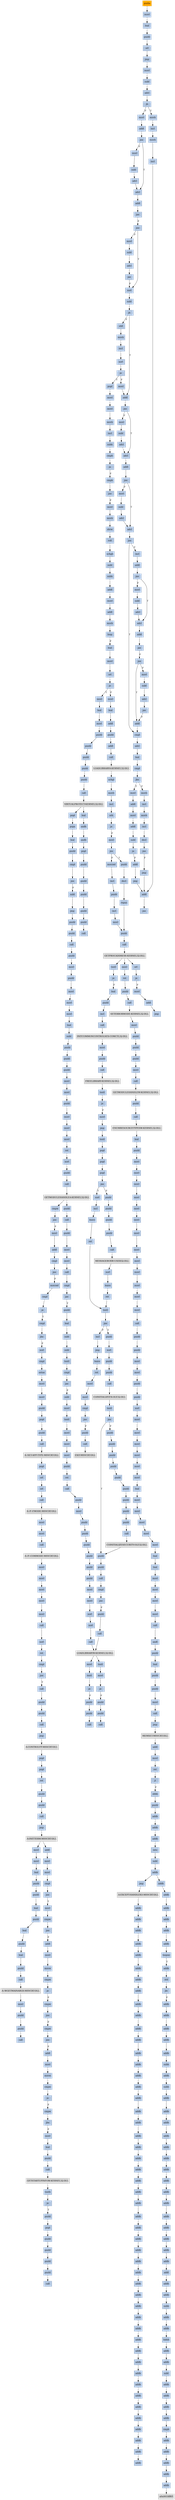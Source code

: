 strict digraph G {
	graph [bgcolor=transparent,
		name=G
	];
	node [color=lightsteelblue,
		fillcolor=lightsteelblue,
		shape=rectangle,
		style=filled
	];
	a0x0041d290pusha_	[color=lightgrey,
		fillcolor=orange,
		label=pusha];
	a0x0041d291movl_0x413000UINT32_esi	[label=movl];
	a0x0041d290pusha_ -> a0x0041d291movl_0x413000UINT32_esi	[color="#000000"];
	a0x0041d296leal__73728esi__edi	[label=leal];
	a0x0041d291movl_0x413000UINT32_esi -> a0x0041d296leal__73728esi__edi	[color="#000000"];
	a0x0041d29cpushl_edi	[label=pushl];
	a0x0041d296leal__73728esi__edi -> a0x0041d29cpushl_edi	[color="#000000"];
	a0x0041d29dorl_0xffffffffUINT8_ebp	[label=orl];
	a0x0041d29cpushl_edi -> a0x0041d29dorl_0xffffffffUINT8_ebp	[color="#000000"];
	a0x0041d2a0jmp_0x0041d2b2	[label=jmp];
	a0x0041d29dorl_0xffffffffUINT8_ebp -> a0x0041d2a0jmp_0x0041d2b2	[color="#000000"];
	a0x0041d2b2movl_esi__ebx	[label=movl];
	a0x0041d2a0jmp_0x0041d2b2 -> a0x0041d2b2movl_esi__ebx	[color="#000000"];
	a0x0041d2b4subl_0xfffffffcUINT8_esi	[label=subl];
	a0x0041d2b2movl_esi__ebx -> a0x0041d2b4subl_0xfffffffcUINT8_esi	[color="#000000"];
	a0x0041d2b7adcl_ebx_ebx	[label=adcl];
	a0x0041d2b4subl_0xfffffffcUINT8_esi -> a0x0041d2b7adcl_ebx_ebx	[color="#000000"];
	a0x0041d2b9jb_0x0041d2a8	[label=jb];
	a0x0041d2b7adcl_ebx_ebx -> a0x0041d2b9jb_0x0041d2a8	[color="#000000"];
	a0x0041d2a8movb_esi__al	[label=movb];
	a0x0041d2b9jb_0x0041d2a8 -> a0x0041d2a8movb_esi__al	[color="#000000",
		label=T];
	a0x0041d2bbmovl_0x1UINT32_eax	[label=movl];
	a0x0041d2b9jb_0x0041d2a8 -> a0x0041d2bbmovl_0x1UINT32_eax	[color="#000000",
		label=F];
	a0x0041d2aaincl_esi	[label=incl];
	a0x0041d2a8movb_esi__al -> a0x0041d2aaincl_esi	[color="#000000"];
	a0x0041d2abmovb_al_edi_	[label=movb];
	a0x0041d2aaincl_esi -> a0x0041d2abmovb_al_edi_	[color="#000000"];
	a0x0041d2adincl_edi	[label=incl];
	a0x0041d2abmovb_al_edi_ -> a0x0041d2adincl_edi	[color="#000000"];
	a0x0041d2aeaddl_ebx_ebx	[label=addl];
	a0x0041d2adincl_edi -> a0x0041d2aeaddl_ebx_ebx	[color="#000000"];
	a0x0041d2b0jne_0x0041d2b9	[label=jne];
	a0x0041d2aeaddl_ebx_ebx -> a0x0041d2b0jne_0x0041d2b9	[color="#000000"];
	a0x0041d2c0addl_ebx_ebx	[label=addl];
	a0x0041d2bbmovl_0x1UINT32_eax -> a0x0041d2c0addl_ebx_ebx	[color="#000000"];
	a0x0041d2c2jne_0x0041d2cb	[label=jne];
	a0x0041d2c0addl_ebx_ebx -> a0x0041d2c2jne_0x0041d2cb	[color="#000000"];
	a0x0041d2cbadcl_eax_eax	[label=adcl];
	a0x0041d2c2jne_0x0041d2cb -> a0x0041d2cbadcl_eax_eax	[color="#000000",
		label=T];
	a0x0041d2c4movl_esi__ebx	[label=movl];
	a0x0041d2c2jne_0x0041d2cb -> a0x0041d2c4movl_esi__ebx	[color="#000000",
		label=F];
	a0x0041d2cdaddl_ebx_ebx	[label=addl];
	a0x0041d2cbadcl_eax_eax -> a0x0041d2cdaddl_ebx_ebx	[color="#000000"];
	a0x0041d2cfjae_0x0041d2c0	[label=jae];
	a0x0041d2cdaddl_ebx_ebx -> a0x0041d2cfjae_0x0041d2c0	[color="#000000"];
	a0x0041d2d1jne_0x0041d2dc	[label=jne];
	a0x0041d2cfjae_0x0041d2c0 -> a0x0041d2d1jne_0x0041d2dc	[color="#000000",
		label=F];
	a0x0041d2dcxorl_ecx_ecx	[label=xorl];
	a0x0041d2d1jne_0x0041d2dc -> a0x0041d2dcxorl_ecx_ecx	[color="#000000",
		label=T];
	a0x0041d2d3movl_esi__ebx	[label=movl];
	a0x0041d2d1jne_0x0041d2dc -> a0x0041d2d3movl_esi__ebx	[color="#000000",
		label=F];
	a0x0041d2desubl_0x3UINT8_eax	[label=subl];
	a0x0041d2dcxorl_ecx_ecx -> a0x0041d2desubl_0x3UINT8_eax	[color="#000000"];
	a0x0041d2e1jb_0x0041d2f0	[label=jb];
	a0x0041d2desubl_0x3UINT8_eax -> a0x0041d2e1jb_0x0041d2f0	[color="#000000"];
	a0x0041d2f0addl_ebx_ebx	[label=addl];
	a0x0041d2e1jb_0x0041d2f0 -> a0x0041d2f0addl_ebx_ebx	[color="#000000",
		label=T];
	a0x0041d2e3shll_0x8UINT8_eax	[label=shll];
	a0x0041d2e1jb_0x0041d2f0 -> a0x0041d2e3shll_0x8UINT8_eax	[color="#000000",
		label=F];
	a0x0041d2f2jne_0x0041d2fb	[label=jne];
	a0x0041d2f0addl_ebx_ebx -> a0x0041d2f2jne_0x0041d2fb	[color="#000000"];
	a0x0041d2fbadcl_ecx_ecx	[label=adcl];
	a0x0041d2f2jne_0x0041d2fb -> a0x0041d2fbadcl_ecx_ecx	[color="#000000",
		label=T];
	a0x0041d2f4movl_esi__ebx	[label=movl];
	a0x0041d2f2jne_0x0041d2fb -> a0x0041d2f4movl_esi__ebx	[color="#000000",
		label=F];
	a0x0041d2fdaddl_ebx_ebx	[label=addl];
	a0x0041d2fbadcl_ecx_ecx -> a0x0041d2fdaddl_ebx_ebx	[color="#000000"];
	a0x0041d2ffjne_0x0041d308	[label=jne];
	a0x0041d2fdaddl_ebx_ebx -> a0x0041d2ffjne_0x0041d308	[color="#000000"];
	a0x0041d308adcl_ecx_ecx	[label=adcl];
	a0x0041d2ffjne_0x0041d308 -> a0x0041d308adcl_ecx_ecx	[color="#000000",
		label=T];
	a0x0041d301movl_esi__ebx	[label=movl];
	a0x0041d2ffjne_0x0041d308 -> a0x0041d301movl_esi__ebx	[color="#000000",
		label=F];
	a0x0041d30ajne_0x0041d32c	[label=jne];
	a0x0041d308adcl_ecx_ecx -> a0x0041d30ajne_0x0041d32c	[color="#000000"];
	a0x0041d32ccmpl_0xfffff300UINT32_ebp	[label=cmpl];
	a0x0041d30ajne_0x0041d32c -> a0x0041d32ccmpl_0xfffff300UINT32_ebp	[color="#000000",
		label=T];
	a0x0041d30cincl_ecx	[label=incl];
	a0x0041d30ajne_0x0041d32c -> a0x0041d30cincl_ecx	[color="#000000",
		label=F];
	a0x0041d332adcl_0x1UINT8_ecx	[label=adcl];
	a0x0041d32ccmpl_0xfffff300UINT32_ebp -> a0x0041d332adcl_0x1UINT8_ecx	[color="#000000"];
	a0x0041d335leal_ediebp__edx	[label=leal];
	a0x0041d332adcl_0x1UINT8_ecx -> a0x0041d335leal_ediebp__edx	[color="#000000"];
	a0x0041d338cmpl_0xfffffffcUINT8_ebp	[label=cmpl];
	a0x0041d335leal_ediebp__edx -> a0x0041d338cmpl_0xfffffffcUINT8_ebp	[color="#000000"];
	a0x0041d33bjbe_0x0041d34c	[label=jbe];
	a0x0041d338cmpl_0xfffffffcUINT8_ebp -> a0x0041d33bjbe_0x0041d34c	[color="#000000"];
	a0x0041d33dmovb_edx__al	[label=movb];
	a0x0041d33bjbe_0x0041d34c -> a0x0041d33dmovb_edx__al	[color="#000000",
		label=F];
	a0x0041d34cmovl_edx__eax	[label=movl];
	a0x0041d33bjbe_0x0041d34c -> a0x0041d34cmovl_edx__eax	[color="#000000",
		label=T];
	a0x0041d33fincl_edx	[label=incl];
	a0x0041d33dmovb_edx__al -> a0x0041d33fincl_edx	[color="#000000"];
	a0x0041d340movb_al_edi_	[label=movb];
	a0x0041d33fincl_edx -> a0x0041d340movb_al_edi_	[color="#000000"];
	a0x0041d342incl_edi	[label=incl];
	a0x0041d340movb_al_edi_ -> a0x0041d342incl_edi	[color="#000000"];
	a0x0041d343decl_ecx	[label=decl];
	a0x0041d342incl_edi -> a0x0041d343decl_ecx	[color="#000000"];
	a0x0041d344jne_0x0041d33d	[label=jne];
	a0x0041d343decl_ecx -> a0x0041d344jne_0x0041d33d	[color="#000000"];
	a0x0041d346jmp_0x0041d2ae	[label=jmp];
	a0x0041d344jne_0x0041d33d -> a0x0041d346jmp_0x0041d2ae	[color="#000000",
		label=F];
	a0x0041d346jmp_0x0041d2ae -> a0x0041d2aeaddl_ebx_ebx	[color="#000000"];
	a0x0041d2e6movb_esi__al	[label=movb];
	a0x0041d2e3shll_0x8UINT8_eax -> a0x0041d2e6movb_esi__al	[color="#000000"];
	a0x0041d2e8incl_esi	[label=incl];
	a0x0041d2e6movb_esi__al -> a0x0041d2e8incl_esi	[color="#000000"];
	a0x0041d2e9xorl_0xffffffffUINT8_eax	[label=xorl];
	a0x0041d2e8incl_esi -> a0x0041d2e9xorl_0xffffffffUINT8_eax	[color="#000000"];
	a0x0041d2ecje_0x0041d362	[label=je];
	a0x0041d2e9xorl_0xffffffffUINT8_eax -> a0x0041d2ecje_0x0041d362	[color="#000000"];
	a0x0041d2eemovl_eax_ebp	[label=movl];
	a0x0041d2ecje_0x0041d362 -> a0x0041d2eemovl_eax_ebp	[color="#000000",
		label=F];
	a0x0041d362popl_esi	[label=popl];
	a0x0041d2ecje_0x0041d362 -> a0x0041d362popl_esi	[color="#000000",
		label=T];
	a0x0041d2eemovl_eax_ebp -> a0x0041d2f0addl_ebx_ebx	[color="#000000"];
	a0x0041d34eaddl_0x4UINT8_edx	[label=addl];
	a0x0041d34cmovl_edx__eax -> a0x0041d34eaddl_0x4UINT8_edx	[color="#000000"];
	a0x0041d351movl_eax_edi_	[label=movl];
	a0x0041d34eaddl_0x4UINT8_edx -> a0x0041d351movl_eax_edi_	[color="#000000"];
	a0x0041d353addl_0x4UINT8_edi	[label=addl];
	a0x0041d351movl_eax_edi_ -> a0x0041d353addl_0x4UINT8_edi	[color="#000000"];
	a0x0041d356subl_0x4UINT8_ecx	[label=subl];
	a0x0041d353addl_0x4UINT8_edi -> a0x0041d356subl_0x4UINT8_ecx	[color="#000000"];
	a0x0041d359ja_0x0041d34c	[label=ja];
	a0x0041d356subl_0x4UINT8_ecx -> a0x0041d359ja_0x0041d34c	[color="#000000"];
	a0x0041d35baddl_ecx_edi	[label=addl];
	a0x0041d359ja_0x0041d34c -> a0x0041d35baddl_ecx_edi	[color="#000000",
		label=F];
	a0x0041d35djmp_0x0041d2ae	[label=jmp];
	a0x0041d35baddl_ecx_edi -> a0x0041d35djmp_0x0041d2ae	[color="#000000"];
	a0x0041d35djmp_0x0041d2ae -> a0x0041d2aeaddl_ebx_ebx	[color="#000000"];
	a0x0041d303subl_0xfffffffcUINT8_esi	[label=subl];
	a0x0041d301movl_esi__ebx -> a0x0041d303subl_0xfffffffcUINT8_esi	[color="#000000"];
	a0x0041d306adcl_ebx_ebx	[label=adcl];
	a0x0041d303subl_0xfffffffcUINT8_esi -> a0x0041d306adcl_ebx_ebx	[color="#000000"];
	a0x0041d306adcl_ebx_ebx -> a0x0041d308adcl_ecx_ecx	[color="#000000"];
	a0x0041d2d5subl_0xfffffffcUINT8_esi	[label=subl];
	a0x0041d2d3movl_esi__ebx -> a0x0041d2d5subl_0xfffffffcUINT8_esi	[color="#000000"];
	a0x0041d2d8adcl_ebx_ebx	[label=adcl];
	a0x0041d2d5subl_0xfffffffcUINT8_esi -> a0x0041d2d8adcl_ebx_ebx	[color="#000000"];
	a0x0041d2dajae_0x0041d2c0	[label=jae];
	a0x0041d2d8adcl_ebx_ebx -> a0x0041d2dajae_0x0041d2c0	[color="#000000"];
	a0x0041d2dajae_0x0041d2c0 -> a0x0041d2dcxorl_ecx_ecx	[color="#000000",
		label=F];
	a0x0041d30daddl_ebx_ebx	[label=addl];
	a0x0041d30cincl_ecx -> a0x0041d30daddl_ebx_ebx	[color="#000000"];
	a0x0041d30fjne_0x0041d318	[label=jne];
	a0x0041d30daddl_ebx_ebx -> a0x0041d30fjne_0x0041d318	[color="#000000"];
	a0x0041d318adcl_ecx_ecx	[label=adcl];
	a0x0041d30fjne_0x0041d318 -> a0x0041d318adcl_ecx_ecx	[color="#000000",
		label=T];
	a0x0041d311movl_esi__ebx	[label=movl];
	a0x0041d30fjne_0x0041d318 -> a0x0041d311movl_esi__ebx	[color="#000000",
		label=F];
	a0x0041d31aaddl_ebx_ebx	[label=addl];
	a0x0041d318adcl_ecx_ecx -> a0x0041d31aaddl_ebx_ebx	[color="#000000"];
	a0x0041d31cjae_0x0041d30d	[label=jae];
	a0x0041d31aaddl_ebx_ebx -> a0x0041d31cjae_0x0041d30d	[color="#000000"];
	a0x0041d31ejne_0x0041d329	[label=jne];
	a0x0041d31cjae_0x0041d30d -> a0x0041d31ejne_0x0041d329	[color="#000000",
		label=F];
	a0x0041d329addl_0x2UINT8_ecx	[label=addl];
	a0x0041d31ejne_0x0041d329 -> a0x0041d329addl_0x2UINT8_ecx	[color="#000000",
		label=T];
	a0x0041d320movl_esi__ebx	[label=movl];
	a0x0041d31ejne_0x0041d329 -> a0x0041d320movl_esi__ebx	[color="#000000",
		label=F];
	a0x0041d329addl_0x2UINT8_ecx -> a0x0041d32ccmpl_0xfffff300UINT32_ebp	[color="#000000"];
	a0x0041d2c6subl_0xfffffffcUINT8_esi	[label=subl];
	a0x0041d2c4movl_esi__ebx -> a0x0041d2c6subl_0xfffffffcUINT8_esi	[color="#000000"];
	a0x0041d2c9adcl_ebx_ebx	[label=adcl];
	a0x0041d2c6subl_0xfffffffcUINT8_esi -> a0x0041d2c9adcl_ebx_ebx	[color="#000000"];
	a0x0041d2c9adcl_ebx_ebx -> a0x0041d2cbadcl_eax_eax	[color="#000000"];
	a0x0041d2f6subl_0xfffffffcUINT8_esi	[label=subl];
	a0x0041d2f4movl_esi__ebx -> a0x0041d2f6subl_0xfffffffcUINT8_esi	[color="#000000"];
	a0x0041d2f9adcl_ebx_ebx	[label=adcl];
	a0x0041d2f6subl_0xfffffffcUINT8_esi -> a0x0041d2f9adcl_ebx_ebx	[color="#000000"];
	a0x0041d2f9adcl_ebx_ebx -> a0x0041d2fbadcl_ecx_ecx	[color="#000000"];
	a0x0041d313subl_0xfffffffcUINT8_esi	[label=subl];
	a0x0041d311movl_esi__ebx -> a0x0041d313subl_0xfffffffcUINT8_esi	[color="#000000"];
	a0x0041d316adcl_ebx_ebx	[label=adcl];
	a0x0041d313subl_0xfffffffcUINT8_esi -> a0x0041d316adcl_ebx_ebx	[color="#000000"];
	a0x0041d316adcl_ebx_ebx -> a0x0041d318adcl_ecx_ecx	[color="#000000"];
	a0x0041d322subl_0xfffffffcUINT8_esi	[label=subl];
	a0x0041d320movl_esi__ebx -> a0x0041d322subl_0xfffffffcUINT8_esi	[color="#000000"];
	a0x0041d325adcl_ebx_ebx	[label=adcl];
	a0x0041d322subl_0xfffffffcUINT8_esi -> a0x0041d325adcl_ebx_ebx	[color="#000000"];
	a0x0041d327jae_0x0041d30d	[label=jae];
	a0x0041d325adcl_ebx_ebx -> a0x0041d327jae_0x0041d30d	[color="#000000"];
	a0x0041d327jae_0x0041d30d -> a0x0041d329addl_0x2UINT8_ecx	[color="#000000",
		label=F];
	a0x0041d363movl_esi_edi	[label=movl];
	a0x0041d362popl_esi -> a0x0041d363movl_esi_edi	[color="#000000"];
	a0x0041d365movl_0x547UINT32_ecx	[label=movl];
	a0x0041d363movl_esi_edi -> a0x0041d365movl_0x547UINT32_ecx	[color="#000000"];
	a0x0041d36amovb_edi__al	[label=movb];
	a0x0041d365movl_0x547UINT32_ecx -> a0x0041d36amovb_edi__al	[color="#000000"];
	a0x0041d36cincl_edi	[label=incl];
	a0x0041d36amovb_edi__al -> a0x0041d36cincl_edi	[color="#000000"];
	a0x0041d36dsubb_0xffffffe8UINT8_al	[label=subb];
	a0x0041d36cincl_edi -> a0x0041d36dsubb_0xffffffe8UINT8_al	[color="#000000"];
	a0x0041d36fcmpb_0x1UINT8_al	[label=cmpb];
	a0x0041d36dsubb_0xffffffe8UINT8_al -> a0x0041d36fcmpb_0x1UINT8_al	[color="#000000"];
	a0x0041d371ja_0x0041d36a	[label=ja];
	a0x0041d36fcmpb_0x1UINT8_al -> a0x0041d371ja_0x0041d36a	[color="#000000"];
	a0x0041d373cmpb_0x1UINT8_edi_	[label=cmpb];
	a0x0041d371ja_0x0041d36a -> a0x0041d373cmpb_0x1UINT8_edi_	[color="#000000",
		label=F];
	a0x0041d376jne_0x0041d36a	[label=jne];
	a0x0041d373cmpb_0x1UINT8_edi_ -> a0x0041d376jne_0x0041d36a	[color="#000000"];
	a0x0041d378movl_edi__eax	[label=movl];
	a0x0041d376jne_0x0041d36a -> a0x0041d378movl_edi__eax	[color="#000000",
		label=F];
	a0x0041d37amovb_0x4edi__bl	[label=movb];
	a0x0041d378movl_edi__eax -> a0x0041d37amovb_0x4edi__bl	[color="#000000"];
	a0x0041d37dshrw_0x8UINT8_ax	[label=shrw];
	a0x0041d37amovb_0x4edi__bl -> a0x0041d37dshrw_0x8UINT8_ax	[color="#000000"];
	a0x0041d381roll_0x10UINT8_eax	[label=roll];
	a0x0041d37dshrw_0x8UINT8_ax -> a0x0041d381roll_0x10UINT8_eax	[color="#000000"];
	a0x0041d384xchgb_al_ah	[label=xchgb];
	a0x0041d381roll_0x10UINT8_eax -> a0x0041d384xchgb_al_ah	[color="#000000"];
	a0x0041d386subl_edi_eax	[label=subl];
	a0x0041d384xchgb_al_ah -> a0x0041d386subl_edi_eax	[color="#000000"];
	a0x0041d388subb_0xffffffe8UINT8_bl	[label=subb];
	a0x0041d386subl_edi_eax -> a0x0041d388subb_0xffffffe8UINT8_bl	[color="#000000"];
	a0x0041d38baddl_esi_eax	[label=addl];
	a0x0041d388subb_0xffffffe8UINT8_bl -> a0x0041d38baddl_esi_eax	[color="#000000"];
	a0x0041d38dmovl_eax_edi_	[label=movl];
	a0x0041d38baddl_esi_eax -> a0x0041d38dmovl_eax_edi_	[color="#000000"];
	a0x0041d38faddl_0x5UINT8_edi	[label=addl];
	a0x0041d38dmovl_eax_edi_ -> a0x0041d38faddl_0x5UINT8_edi	[color="#000000"];
	a0x0041d392movb_bl_al	[label=movb];
	a0x0041d38faddl_0x5UINT8_edi -> a0x0041d392movb_bl_al	[color="#000000"];
	a0x0041d394loop_0x0041d36f	[label=loop];
	a0x0041d392movb_bl_al -> a0x0041d394loop_0x0041d36f	[color="#000000"];
	a0x0041d396leal_0x1b000esi__edi	[label=leal];
	a0x0041d394loop_0x0041d36f -> a0x0041d396leal_0x1b000esi__edi	[color="#000000",
		label=F];
	a0x0041d39cmovl_edi__eax	[label=movl];
	a0x0041d396leal_0x1b000esi__edi -> a0x0041d39cmovl_edi__eax	[color="#000000"];
	a0x0041d39eorl_eax_eax	[label=orl];
	a0x0041d39cmovl_edi__eax -> a0x0041d39eorl_eax_eax	[color="#000000"];
	a0x0041d3a0je_0x0041d3e7	[label=je];
	a0x0041d39eorl_eax_eax -> a0x0041d3a0je_0x0041d3e7	[color="#000000"];
	a0x0041d3a2movl_0x4edi__ebx	[label=movl];
	a0x0041d3a0je_0x0041d3e7 -> a0x0041d3a2movl_0x4edi__ebx	[color="#000000",
		label=F];
	a0x0041d3e7movl_0x1f3a4esi__ebp	[label=movl];
	a0x0041d3a0je_0x0041d3e7 -> a0x0041d3e7movl_0x1f3a4esi__ebp	[color="#000000",
		label=T];
	a0x0041d3a5leal_0x1f288eaxesi__eax	[label=leal];
	a0x0041d3a2movl_0x4edi__ebx -> a0x0041d3a5leal_0x1f288eaxesi__eax	[color="#000000"];
	a0x0041d3acaddl_esi_ebx	[label=addl];
	a0x0041d3a5leal_0x1f288eaxesi__eax -> a0x0041d3acaddl_esi_ebx	[color="#000000"];
	a0x0041d3aepushl_eax	[label=pushl];
	a0x0041d3acaddl_esi_ebx -> a0x0041d3aepushl_eax	[color="#000000"];
	a0x0041d3afaddl_0x8UINT8_edi	[label=addl];
	a0x0041d3aepushl_eax -> a0x0041d3afaddl_0x8UINT8_edi	[color="#000000"];
	a0x0041d3b2call_0x1f398esi_	[label=call];
	a0x0041d3afaddl_0x8UINT8_edi -> a0x0041d3b2call_0x1f398esi_	[color="#000000"];
	LOADLIBRARYA_KERNEL32_DLL	[color=lightgrey,
		fillcolor=lightgrey,
		label="LOADLIBRARYA-KERNEL32-DLL"];
	a0x0041d3b2call_0x1f398esi_ -> LOADLIBRARYA_KERNEL32_DLL	[color="#000000"];
	a0x0041d3b8xchgl_eax_ebp	[label=xchgl];
	LOADLIBRARYA_KERNEL32_DLL -> a0x0041d3b8xchgl_eax_ebp	[color="#000000"];
	a0x0041d3b9movb_edi__al	[label=movb];
	a0x0041d3b8xchgl_eax_ebp -> a0x0041d3b9movb_edi__al	[color="#000000"];
	a0x0041d3bbincl_edi	[label=incl];
	a0x0041d3b9movb_edi__al -> a0x0041d3bbincl_edi	[color="#000000"];
	a0x0041d3bcorb_al_al	[label=orb];
	a0x0041d3bbincl_edi -> a0x0041d3bcorb_al_al	[color="#000000"];
	a0x0041d3beje_0x0041d39c	[label=je];
	a0x0041d3bcorb_al_al -> a0x0041d3beje_0x0041d39c	[color="#000000"];
	a0x0041d3c0movl_edi_ecx	[label=movl];
	a0x0041d3beje_0x0041d39c -> a0x0041d3c0movl_edi_ecx	[color="#000000",
		label=F];
	a0x0041d3c2jns_0x0041d3cb	[label=jns];
	a0x0041d3c0movl_edi_ecx -> a0x0041d3c2jns_0x0041d3cb	[color="#000000"];
	a0x0041d3cbpushl_edi	[label=pushl];
	a0x0041d3c2jns_0x0041d3cb -> a0x0041d3cbpushl_edi	[color="#000000",
		label=T];
	a0x0041d3c4movzwl_edi__eax	[label=movzwl];
	a0x0041d3c2jns_0x0041d3cb -> a0x0041d3c4movzwl_edi__eax	[color="#000000",
		label=F];
	a0x0041d3ccdecl_eax	[label=decl];
	a0x0041d3cbpushl_edi -> a0x0041d3ccdecl_eax	[color="#000000"];
	a0x0041d3cdrepnz_scasb_es_edi__al	[label=repnz];
	a0x0041d3ccdecl_eax -> a0x0041d3cdrepnz_scasb_es_edi__al	[color="#000000"];
	a0x0041d3cfpushl_ebp	[label=pushl];
	a0x0041d3cdrepnz_scasb_es_edi__al -> a0x0041d3cfpushl_ebp	[color="#000000"];
	a0x0041d3d0call_0x1f3a0esi_	[label=call];
	a0x0041d3cfpushl_ebp -> a0x0041d3d0call_0x1f3a0esi_	[color="#000000"];
	GETPROCADDRESS_KERNEL32_DLL	[color=lightgrey,
		fillcolor=lightgrey,
		label="GETPROCADDRESS-KERNEL32-DLL"];
	a0x0041d3d0call_0x1f3a0esi_ -> GETPROCADDRESS_KERNEL32_DLL	[color="#000000"];
	a0x0041d3d6orl_eax_eax	[label=orl];
	GETPROCADDRESS_KERNEL32_DLL -> a0x0041d3d6orl_eax_eax	[color="#000000"];
	a0x00402afftestl_eax_eax	[label=testl];
	GETPROCADDRESS_KERNEL32_DLL -> a0x00402afftestl_eax_eax	[color="#000000"];
	a0x0040cb9cmovl_eax_0x414584	[label=movl];
	GETPROCADDRESS_KERNEL32_DLL -> a0x0040cb9cmovl_eax_0x414584	[color="#000000"];
	a0x0041d3d8je_0x0041d3e1	[label=je];
	a0x0041d3d6orl_eax_eax -> a0x0041d3d8je_0x0041d3e1	[color="#000000"];
	a0x0041d3damovl_eax_ebx_	[label=movl];
	a0x0041d3d8je_0x0041d3e1 -> a0x0041d3damovl_eax_ebx_	[color="#000000",
		label=F];
	a0x0041d3dcaddl_0x4UINT8_ebx	[label=addl];
	a0x0041d3damovl_eax_ebx_ -> a0x0041d3dcaddl_0x4UINT8_ebx	[color="#000000"];
	a0x0041d3dfjmp_0x0041d3b9	[label=jmp];
	a0x0041d3dcaddl_0x4UINT8_ebx -> a0x0041d3dfjmp_0x0041d3b9	[color="#000000"];
	a0x0041d3c7incl_edi	[label=incl];
	a0x0041d3c4movzwl_edi__eax -> a0x0041d3c7incl_edi	[color="#000000"];
	a0x0041d3c8pushl_eax	[label=pushl];
	a0x0041d3c7incl_edi -> a0x0041d3c8pushl_eax	[color="#000000"];
	a0x0041d3c9incl_edi	[label=incl];
	a0x0041d3c8pushl_eax -> a0x0041d3c9incl_edi	[color="#000000"];
	a0x0041d3camovl_0xaef24857UINT32_ecx	[label=movl];
	a0x0041d3c9incl_edi -> a0x0041d3camovl_0xaef24857UINT32_ecx	[color="#000000"];
	a0x0041d3camovl_0xaef24857UINT32_ecx -> a0x0041d3cfpushl_ebp	[color="#000000"];
	a0x0041d3edleal__4096esi__edi	[label=leal];
	a0x0041d3e7movl_0x1f3a4esi__ebp -> a0x0041d3edleal__4096esi__edi	[color="#000000"];
	a0x0041d3f3movl_0x1000UINT32_ebx	[label=movl];
	a0x0041d3edleal__4096esi__edi -> a0x0041d3f3movl_0x1000UINT32_ebx	[color="#000000"];
	a0x0041d3f8pushl_eax	[label=pushl];
	a0x0041d3f3movl_0x1000UINT32_ebx -> a0x0041d3f8pushl_eax	[color="#000000"];
	a0x0041d3f9pushl_esp	[label=pushl];
	a0x0041d3f8pushl_eax -> a0x0041d3f9pushl_esp	[color="#000000"];
	a0x0041d3fapushl_0x4UINT8	[label=pushl];
	a0x0041d3f9pushl_esp -> a0x0041d3fapushl_0x4UINT8	[color="#000000"];
	a0x0041d3fcpushl_ebx	[label=pushl];
	a0x0041d3fapushl_0x4UINT8 -> a0x0041d3fcpushl_ebx	[color="#000000"];
	a0x0041d3fdpushl_edi	[label=pushl];
	a0x0041d3fcpushl_ebx -> a0x0041d3fdpushl_edi	[color="#000000"];
	a0x0041d3fecall_ebp	[label=call];
	a0x0041d3fdpushl_edi -> a0x0041d3fecall_ebp	[color="#000000"];
	VIRTUALPROTECT_KERNEL32_DLL	[color=lightgrey,
		fillcolor=lightgrey,
		label="VIRTUALPROTECT-KERNEL32-DLL"];
	a0x0041d3fecall_ebp -> VIRTUALPROTECT_KERNEL32_DLL	[color="#000000"];
	a0x0041d400leal_0x20fedi__eax	[label=leal];
	VIRTUALPROTECT_KERNEL32_DLL -> a0x0041d400leal_0x20fedi__eax	[color="#000000"];
	a0x0041d415popl_eax	[label=popl];
	VIRTUALPROTECT_KERNEL32_DLL -> a0x0041d415popl_eax	[color="#000000"];
	a0x0041d406andb_0x7fUINT8_eax_	[label=andb];
	a0x0041d400leal_0x20fedi__eax -> a0x0041d406andb_0x7fUINT8_eax_	[color="#000000"];
	a0x0041d409andb_0x7fUINT8_0x28eax_	[label=andb];
	a0x0041d406andb_0x7fUINT8_eax_ -> a0x0041d409andb_0x7fUINT8_0x28eax_	[color="#000000"];
	a0x0041d40dpopl_eax	[label=popl];
	a0x0041d409andb_0x7fUINT8_0x28eax_ -> a0x0041d40dpopl_eax	[color="#000000"];
	a0x0041d40epushl_eax	[label=pushl];
	a0x0041d40dpopl_eax -> a0x0041d40epushl_eax	[color="#000000"];
	a0x0041d40fpushl_esp	[label=pushl];
	a0x0041d40epushl_eax -> a0x0041d40fpushl_esp	[color="#000000"];
	a0x0041d410pushl_eax	[label=pushl];
	a0x0041d40fpushl_esp -> a0x0041d410pushl_eax	[color="#000000"];
	a0x0041d411pushl_ebx	[label=pushl];
	a0x0041d410pushl_eax -> a0x0041d411pushl_ebx	[color="#000000"];
	a0x0041d412pushl_edi	[label=pushl];
	a0x0041d411pushl_ebx -> a0x0041d412pushl_edi	[color="#000000"];
	a0x0041d413call_ebp	[label=call];
	a0x0041d412pushl_edi -> a0x0041d413call_ebp	[color="#000000"];
	a0x0041d416popa_	[label=popa];
	a0x0041d415popl_eax -> a0x0041d416popa_	[color="#000000"];
	a0x0041d417leal__128esp__eax	[label=leal];
	a0x0041d416popa_ -> a0x0041d417leal__128esp__eax	[color="#000000"];
	a0x0041d41bpushl_0x0UINT8	[label=pushl];
	a0x0041d417leal__128esp__eax -> a0x0041d41bpushl_0x0UINT8	[color="#000000"];
	a0x0041d41dcmpl_eax_esp	[label=cmpl];
	a0x0041d41bpushl_0x0UINT8 -> a0x0041d41dcmpl_eax_esp	[color="#000000"];
	a0x0041d41fjne_0x0041d41b	[label=jne];
	a0x0041d41dcmpl_eax_esp -> a0x0041d41fjne_0x0041d41b	[color="#000000"];
	a0x0041d421subl_0xffffff80UINT8_esp	[label=subl];
	a0x0041d41fjne_0x0041d41b -> a0x0041d421subl_0xffffff80UINT8_esp	[color="#000000",
		label=F];
	a0x0041d424jmp_0x0040e1d0	[label=jmp];
	a0x0041d421subl_0xffffff80UINT8_esp -> a0x0041d424jmp_0x0040e1d0	[color="#000000"];
	a0x0040e1d0pushl_0x70UINT8	[label=pushl];
	a0x0041d424jmp_0x0040e1d0 -> a0x0040e1d0pushl_0x70UINT8	[color="#000000"];
	a0x0040e1d2pushl_0x40f420UINT32	[label=pushl];
	a0x0040e1d0pushl_0x70UINT8 -> a0x0040e1d2pushl_0x40f420UINT32	[color="#000000"];
	a0x0040e1d7call_0x40e3e4	[label=call];
	a0x0040e1d2pushl_0x40f420UINT32 -> a0x0040e1d7call_0x40e3e4	[color="#000000"];
	a0x0040e3e4pushl_0x40e434UINT32	[label=pushl];
	a0x0040e1d7call_0x40e3e4 -> a0x0040e3e4pushl_0x40e434UINT32	[color="#000000"];
	a0x0040e3e9movl_fs_0_eax	[label=movl];
	a0x0040e3e4pushl_0x40e434UINT32 -> a0x0040e3e9movl_fs_0_eax	[color="#000000"];
	a0x0040e3efpushl_eax	[label=pushl];
	a0x0040e3e9movl_fs_0_eax -> a0x0040e3efpushl_eax	[color="#000000"];
	a0x0040e3f0movl_esp_fs_0	[label=movl];
	a0x0040e3efpushl_eax -> a0x0040e3f0movl_esp_fs_0	[color="#000000"];
	a0x0040e3f7movl_0x10esp__eax	[label=movl];
	a0x0040e3f0movl_esp_fs_0 -> a0x0040e3f7movl_0x10esp__eax	[color="#000000"];
	a0x0040e3fbmovl_ebp_0x10esp_	[label=movl];
	a0x0040e3f7movl_0x10esp__eax -> a0x0040e3fbmovl_ebp_0x10esp_	[color="#000000"];
	a0x0040e3ffleal_0x10esp__ebp	[label=leal];
	a0x0040e3fbmovl_ebp_0x10esp_ -> a0x0040e3ffleal_0x10esp__ebp	[color="#000000"];
	a0x0040e403subl_eax_esp	[label=subl];
	a0x0040e3ffleal_0x10esp__ebp -> a0x0040e403subl_eax_esp	[color="#000000"];
	a0x0040e405pushl_ebx	[label=pushl];
	a0x0040e403subl_eax_esp -> a0x0040e405pushl_ebx	[color="#000000"];
	a0x0040e406pushl_esi	[label=pushl];
	a0x0040e405pushl_ebx -> a0x0040e406pushl_esi	[color="#000000"];
	a0x0040e407pushl_edi	[label=pushl];
	a0x0040e406pushl_esi -> a0x0040e407pushl_edi	[color="#000000"];
	a0x0040e408movl__8ebp__eax	[label=movl];
	a0x0040e407pushl_edi -> a0x0040e408movl__8ebp__eax	[color="#000000"];
	a0x0040e40bmovl_esp__24ebp_	[label=movl];
	a0x0040e408movl__8ebp__eax -> a0x0040e40bmovl_esp__24ebp_	[color="#000000"];
	a0x0040e40epushl_eax	[label=pushl];
	a0x0040e40bmovl_esp__24ebp_ -> a0x0040e40epushl_eax	[color="#000000"];
	a0x0040e40fmovl__4ebp__eax	[label=movl];
	a0x0040e40epushl_eax -> a0x0040e40fmovl__4ebp__eax	[color="#000000"];
	a0x0040e412movl_0xffffffffUINT32__4ebp_	[label=movl];
	a0x0040e40fmovl__4ebp__eax -> a0x0040e412movl_0xffffffffUINT32__4ebp_	[color="#000000"];
	a0x0040e419movl_eax__8ebp_	[label=movl];
	a0x0040e412movl_0xffffffffUINT32__4ebp_ -> a0x0040e419movl_eax__8ebp_	[color="#000000"];
	a0x0040e41cret	[label=ret];
	a0x0040e419movl_eax__8ebp_ -> a0x0040e41cret	[color="#000000"];
	a0x0040e1dcxorl_edi_edi	[label=xorl];
	a0x0040e41cret -> a0x0040e1dcxorl_edi_edi	[color="#000000"];
	a0x0040e1depushl_edi	[label=pushl];
	a0x0040e1dcxorl_edi_edi -> a0x0040e1depushl_edi	[color="#000000"];
	a0x0040e1dfcall_0x40f09c	[label=call];
	a0x0040e1depushl_edi -> a0x0040e1dfcall_0x40f09c	[color="#000000"];
	GETMODULEHANDLEA_KERNEL32_DLL	[color=lightgrey,
		fillcolor=lightgrey,
		label="GETMODULEHANDLEA-KERNEL32-DLL"];
	a0x0040e1dfcall_0x40f09c -> GETMODULEHANDLEA_KERNEL32_DLL	[color="#000000"];
	a0x0040e1e5cmpw_0x5a4dUINT16_eax_	[label=cmpw];
	GETMODULEHANDLEA_KERNEL32_DLL -> a0x0040e1e5cmpw_0x5a4dUINT16_eax_	[color="#000000"];
	a0x0040e362pushl_eax	[label=pushl];
	GETMODULEHANDLEA_KERNEL32_DLL -> a0x0040e362pushl_eax	[color="#000000"];
	a0x0040e1eajne_0x40e20b	[label=jne];
	a0x0040e1e5cmpw_0x5a4dUINT16_eax_ -> a0x0040e1eajne_0x40e20b	[color="#000000"];
	a0x0040e1ecmovl_0x3ceax__ecx	[label=movl];
	a0x0040e1eajne_0x40e20b -> a0x0040e1ecmovl_0x3ceax__ecx	[color="#000000",
		label=F];
	a0x0040e1efaddl_eax_ecx	[label=addl];
	a0x0040e1ecmovl_0x3ceax__ecx -> a0x0040e1efaddl_eax_ecx	[color="#000000"];
	a0x0040e1f1cmpl_0x4550UINT32_ecx_	[label=cmpl];
	a0x0040e1efaddl_eax_ecx -> a0x0040e1f1cmpl_0x4550UINT32_ecx_	[color="#000000"];
	a0x0040e1f7jne_0x40e20b	[label=jne];
	a0x0040e1f1cmpl_0x4550UINT32_ecx_ -> a0x0040e1f7jne_0x40e20b	[color="#000000"];
	a0x0040e1f9movzwl_0x18ecx__eax	[label=movzwl];
	a0x0040e1f7jne_0x40e20b -> a0x0040e1f9movzwl_0x18ecx__eax	[color="#000000",
		label=F];
	a0x0040e1fdcmpl_0x10bUINT32_eax	[label=cmpl];
	a0x0040e1f9movzwl_0x18ecx__eax -> a0x0040e1fdcmpl_0x10bUINT32_eax	[color="#000000"];
	a0x0040e202je_0x40e223	[label=je];
	a0x0040e1fdcmpl_0x10bUINT32_eax -> a0x0040e202je_0x40e223	[color="#000000"];
	a0x0040e223cmpl_0xeUINT8_0x74ecx_	[label=cmpl];
	a0x0040e202je_0x40e223 -> a0x0040e223cmpl_0xeUINT8_0x74ecx_	[color="#000000",
		label=T];
	a0x0040e227jbe_0x40e20b	[label=jbe];
	a0x0040e223cmpl_0xeUINT8_0x74ecx_ -> a0x0040e227jbe_0x40e20b	[color="#000000"];
	a0x0040e229xorl_eax_eax	[label=xorl];
	a0x0040e227jbe_0x40e20b -> a0x0040e229xorl_eax_eax	[color="#000000",
		label=F];
	a0x0040e22bcmpl_edi_0xe8ecx_	[label=cmpl];
	a0x0040e229xorl_eax_eax -> a0x0040e22bcmpl_edi_0xe8ecx_	[color="#000000"];
	a0x0040e231setne_al	[label=setne];
	a0x0040e22bcmpl_edi_0xe8ecx_ -> a0x0040e231setne_al	[color="#000000"];
	a0x0040e234movl_eax__28ebp_	[label=movl];
	a0x0040e231setne_al -> a0x0040e234movl_eax__28ebp_	[color="#000000"];
	a0x0040e237movl_edi__4ebp_	[label=movl];
	a0x0040e234movl_eax__28ebp_ -> a0x0040e237movl_edi__4ebp_	[color="#000000"];
	a0x0040e23apushl_0x2UINT8	[label=pushl];
	a0x0040e237movl_edi__4ebp_ -> a0x0040e23apushl_0x2UINT8	[color="#000000"];
	a0x0040e23cpopl_ebx	[label=popl];
	a0x0040e23apushl_0x2UINT8 -> a0x0040e23cpopl_ebx	[color="#000000"];
	a0x0040e23dpushl_ebx	[label=pushl];
	a0x0040e23cpopl_ebx -> a0x0040e23dpushl_ebx	[color="#000000"];
	a0x0040e23ecall_0x40f340	[label=call];
	a0x0040e23dpushl_ebx -> a0x0040e23ecall_0x40f340	[color="#000000"];
	A__SET_APP_TYPE_MSVCRT_DLL	[color=lightgrey,
		fillcolor=lightgrey,
		label="A--SET-APP-TYPE-MSVCRT-DLL"];
	a0x0040e23ecall_0x40f340 -> A__SET_APP_TYPE_MSVCRT_DLL	[color="#000000"];
	a0x0040e244popl_ecx	[label=popl];
	A__SET_APP_TYPE_MSVCRT_DLL -> a0x0040e244popl_ecx	[color="#000000"];
	a0x0040e245orl_0xffffffffUINT8_0x414a14	[label=orl];
	a0x0040e244popl_ecx -> a0x0040e245orl_0xffffffffUINT8_0x414a14	[color="#000000"];
	a0x0040e24corl_0xffffffffUINT8_0x414a18	[label=orl];
	a0x0040e245orl_0xffffffffUINT8_0x414a14 -> a0x0040e24corl_0xffffffffUINT8_0x414a18	[color="#000000"];
	a0x0040e253call_0x40f33c	[label=call];
	a0x0040e24corl_0xffffffffUINT8_0x414a18 -> a0x0040e253call_0x40f33c	[color="#000000"];
	A__P__FMODE_MSVCRT_DLL	[color=lightgrey,
		fillcolor=lightgrey,
		label="A--P--FMODE-MSVCRT-DLL"];
	a0x0040e253call_0x40f33c -> A__P__FMODE_MSVCRT_DLL	[color="#000000"];
	a0x0040e259movl_0x4136ac_ecx	[label=movl];
	A__P__FMODE_MSVCRT_DLL -> a0x0040e259movl_0x4136ac_ecx	[color="#000000"];
	a0x0040e25fmovl_ecx_eax_	[label=movl];
	a0x0040e259movl_0x4136ac_ecx -> a0x0040e25fmovl_ecx_eax_	[color="#000000"];
	a0x0040e261call_0x40f31c	[label=call];
	a0x0040e25fmovl_ecx_eax_ -> a0x0040e261call_0x40f31c	[color="#000000"];
	A__P__COMMODE_MSVCRT_DLL	[color=lightgrey,
		fillcolor=lightgrey,
		label="A--P--COMMODE-MSVCRT-DLL"];
	a0x0040e261call_0x40f31c -> A__P__COMMODE_MSVCRT_DLL	[color="#000000"];
	a0x0040e267movl_0x4136a8_ecx	[label=movl];
	A__P__COMMODE_MSVCRT_DLL -> a0x0040e267movl_0x4136a8_ecx	[color="#000000"];
	a0x0040e26dmovl_ecx_eax_	[label=movl];
	a0x0040e267movl_0x4136a8_ecx -> a0x0040e26dmovl_ecx_eax_	[color="#000000"];
	a0x0040e26fmovl_0x40f30c_eax	[label=movl];
	a0x0040e26dmovl_ecx_eax_ -> a0x0040e26fmovl_0x40f30c_eax	[color="#000000"];
	a0x0040e274movl_eax__eax	[label=movl];
	a0x0040e26fmovl_0x40f30c_eax -> a0x0040e274movl_eax__eax	[color="#000000"];
	a0x0040e276movl_eax_0x414a10	[label=movl];
	a0x0040e274movl_eax__eax -> a0x0040e276movl_eax_0x414a10	[color="#000000"];
	a0x0040e27bcall_0x40e3de	[label=call];
	a0x0040e276movl_eax_0x414a10 -> a0x0040e27bcall_0x40e3de	[color="#000000"];
	a0x0040e3dexorl_eax_eax	[label=xorl];
	a0x0040e27bcall_0x40e3de -> a0x0040e3dexorl_eax_eax	[color="#000000"];
	a0x0040e3e0ret	[label=ret];
	a0x0040e3dexorl_eax_eax -> a0x0040e3e0ret	[color="#000000"];
	a0x0040e280cmpl_edi_0x413000	[label=cmpl];
	a0x0040e3e0ret -> a0x0040e280cmpl_edi_0x413000	[color="#000000"];
	a0x0040e286jne_0x40e294	[label=jne];
	a0x0040e280cmpl_edi_0x413000 -> a0x0040e286jne_0x40e294	[color="#000000"];
	a0x0040e294call_0x40e3cc	[label=call];
	a0x0040e286jne_0x40e294 -> a0x0040e294call_0x40e3cc	[color="#000000",
		label=T];
	a0x0040e3ccpushl_0x30000UINT32	[label=pushl];
	a0x0040e294call_0x40e3cc -> a0x0040e3ccpushl_0x30000UINT32	[color="#000000"];
	a0x0040e3d1pushl_0x10000UINT32	[label=pushl];
	a0x0040e3ccpushl_0x30000UINT32 -> a0x0040e3d1pushl_0x10000UINT32	[color="#000000"];
	a0x0040e3d6call_0x40e42e	[label=call];
	a0x0040e3d1pushl_0x10000UINT32 -> a0x0040e3d6call_0x40e42e	[color="#000000"];
	a0x0040e42ejmp_0x40f344	[label=jmp];
	a0x0040e3d6call_0x40e42e -> a0x0040e42ejmp_0x40f344	[color="#000000"];
	A_CONTROLFP_MSVCRT_DLL	[color=lightgrey,
		fillcolor=lightgrey,
		label="A-CONTROLFP-MSVCRT-DLL"];
	a0x0040e42ejmp_0x40f344 -> A_CONTROLFP_MSVCRT_DLL	[color="#000000"];
	a0x0040e3dbpopl_ecx	[label=popl];
	A_CONTROLFP_MSVCRT_DLL -> a0x0040e3dbpopl_ecx	[color="#000000"];
	a0x0040e3dcpopl_ecx	[label=popl];
	a0x0040e3dbpopl_ecx -> a0x0040e3dcpopl_ecx	[color="#000000"];
	a0x0040e3ddret	[label=ret];
	a0x0040e3dcpopl_ecx -> a0x0040e3ddret	[color="#000000"];
	a0x0040e299pushl_0x40f3fcUINT32	[label=pushl];
	a0x0040e3ddret -> a0x0040e299pushl_0x40f3fcUINT32	[color="#000000"];
	a0x0040e29epushl_0x40f3f8UINT32	[label=pushl];
	a0x0040e299pushl_0x40f3fcUINT32 -> a0x0040e29epushl_0x40f3f8UINT32	[color="#000000"];
	a0x0040e2a3call_0x40e3c6	[label=call];
	a0x0040e29epushl_0x40f3f8UINT32 -> a0x0040e2a3call_0x40e3c6	[color="#000000"];
	a0x0040e3c6jmp_0x40f314	[label=jmp];
	a0x0040e2a3call_0x40e3c6 -> a0x0040e3c6jmp_0x40f314	[color="#000000"];
	A_INITTERM_MSVCRT_DLL	[color=lightgrey,
		fillcolor=lightgrey,
		label="A-INITTERM-MSVCRT-DLL"];
	a0x0040e3c6jmp_0x40f314 -> A_INITTERM_MSVCRT_DLL	[color="#000000"];
	a0x0040e2a8movl_0x4136a4_eax	[label=movl];
	A_INITTERM_MSVCRT_DLL -> a0x0040e2a8movl_0x4136a4_eax	[color="#000000"];
	a0x0040e2deaddl_0x24UINT8_esp	[label=addl];
	A_INITTERM_MSVCRT_DLL -> a0x0040e2deaddl_0x24UINT8_esp	[color="#000000"];
	a0x0040e2admovl_eax__32ebp_	[label=movl];
	a0x0040e2a8movl_0x4136a4_eax -> a0x0040e2admovl_eax__32ebp_	[color="#000000"];
	a0x0040e2b0leal__32ebp__eax	[label=leal];
	a0x0040e2admovl_eax__32ebp_ -> a0x0040e2b0leal__32ebp__eax	[color="#000000"];
	a0x0040e2b3pushl_eax	[label=pushl];
	a0x0040e2b0leal__32ebp__eax -> a0x0040e2b3pushl_eax	[color="#000000"];
	a0x0040e2b4pushl_0x4136a0	[label=pushl];
	a0x0040e2b3pushl_eax -> a0x0040e2b4pushl_0x4136a0	[color="#000000"];
	a0x0040e2baleal__36ebp__eax	[label=leal];
	a0x0040e2b4pushl_0x4136a0 -> a0x0040e2baleal__36ebp__eax	[color="#000000"];
	a0x0040e2bdpushl_eax	[label=pushl];
	a0x0040e2baleal__36ebp__eax -> a0x0040e2bdpushl_eax	[color="#000000"];
	a0x0040e2beleal__40ebp__eax	[label=leal];
	a0x0040e2bdpushl_eax -> a0x0040e2beleal__40ebp__eax	[color="#000000"];
	a0x0040e2c1pushl_eax	[label=pushl];
	a0x0040e2beleal__40ebp__eax -> a0x0040e2c1pushl_eax	[color="#000000"];
	a0x0040e2c2leal__44ebp__eax	[label=leal];
	a0x0040e2c1pushl_eax -> a0x0040e2c2leal__44ebp__eax	[color="#000000"];
	a0x0040e2c5pushl_eax	[label=pushl];
	a0x0040e2c2leal__44ebp__eax -> a0x0040e2c5pushl_eax	[color="#000000"];
	a0x0040e2c6call_0x40f318	[label=call];
	a0x0040e2c5pushl_eax -> a0x0040e2c6call_0x40f318	[color="#000000"];
	A__WGETMAINARGS_MSVCRT_DLL	[color=lightgrey,
		fillcolor=lightgrey,
		label="A--WGETMAINARGS-MSVCRT-DLL"];
	a0x0040e2c6call_0x40f318 -> A__WGETMAINARGS_MSVCRT_DLL	[color="#000000"];
	a0x0040e2ccmovl_eax__48ebp_	[label=movl];
	A__WGETMAINARGS_MSVCRT_DLL -> a0x0040e2ccmovl_eax__48ebp_	[color="#000000"];
	a0x0040e2cfpushl_0x40f3f4UINT32	[label=pushl];
	a0x0040e2ccmovl_eax__48ebp_ -> a0x0040e2cfpushl_0x40f3f4UINT32	[color="#000000"];
	a0x0040e2d4pushl_0x40f3d4UINT32	[label=pushl];
	a0x0040e2cfpushl_0x40f3f4UINT32 -> a0x0040e2d4pushl_0x40f3d4UINT32	[color="#000000"];
	a0x0040e2d9call_0x40e3c6	[label=call];
	a0x0040e2d4pushl_0x40f3d4UINT32 -> a0x0040e2d9call_0x40e3c6	[color="#000000"];
	a0x0040e2e1movl_0x40f34c_eax	[label=movl];
	a0x0040e2deaddl_0x24UINT8_esp -> a0x0040e2e1movl_0x40f34c_eax	[color="#000000"];
	a0x0040e2e6movl_eax__esi	[label=movl];
	a0x0040e2e1movl_0x40f34c_eax -> a0x0040e2e6movl_eax__esi	[color="#000000"];
	a0x0040e2e8cmpl_edi_esi	[label=cmpl];
	a0x0040e2e6movl_eax__esi -> a0x0040e2e8cmpl_edi_esi	[color="#000000"];
	a0x0040e2eajne_0x40e2fa	[label=jne];
	a0x0040e2e8cmpl_edi_esi -> a0x0040e2eajne_0x40e2fa	[color="#000000"];
	a0x0040e2famovl_esi__52ebp_	[label=movl];
	a0x0040e2eajne_0x40e2fa -> a0x0040e2famovl_esi__52ebp_	[color="#000000",
		label=T];
	a0x0040e2fdcmpw_0x22UINT8_esi_	[label=cmpw];
	a0x0040e2famovl_esi__52ebp_ -> a0x0040e2fdcmpw_0x22UINT8_esi_	[color="#000000"];
	a0x0040e301jne_0x40e348	[label=jne];
	a0x0040e2fdcmpw_0x22UINT8_esi_ -> a0x0040e301jne_0x40e348	[color="#000000"];
	a0x0040e303addl_ebx_esi	[label=addl];
	a0x0040e301jne_0x40e348 -> a0x0040e303addl_ebx_esi	[color="#000000",
		label=F];
	a0x0040e305movl_esi__52ebp_	[label=movl];
	a0x0040e303addl_ebx_esi -> a0x0040e305movl_esi__52ebp_	[color="#000000"];
	a0x0040e308movw_esi__ax	[label=movw];
	a0x0040e305movl_esi__52ebp_ -> a0x0040e308movw_esi__ax	[color="#000000"];
	a0x0040e30bcmpw_di_ax	[label=cmpw];
	a0x0040e308movw_esi__ax -> a0x0040e30bcmpw_di_ax	[color="#000000"];
	a0x0040e30eje_0x40e316	[label=je];
	a0x0040e30bcmpw_di_ax -> a0x0040e30eje_0x40e316	[color="#000000"];
	a0x0040e310cmpw_0x22UINT16_ax	[label=cmpw];
	a0x0040e30eje_0x40e316 -> a0x0040e310cmpw_0x22UINT16_ax	[color="#000000",
		label=F];
	a0x0040e314jne_0x40e303	[label=jne];
	a0x0040e310cmpw_0x22UINT16_ax -> a0x0040e314jne_0x40e303	[color="#000000"];
	a0x0040e316cmpw_0x22UINT8_esi_	[label=cmpw];
	a0x0040e314jne_0x40e303 -> a0x0040e316cmpw_0x22UINT8_esi_	[color="#000000",
		label=F];
	a0x0040e31ajne_0x40e321	[label=jne];
	a0x0040e316cmpw_0x22UINT8_esi_ -> a0x0040e31ajne_0x40e321	[color="#000000"];
	a0x0040e31caddl_ebx_esi	[label=addl];
	a0x0040e31ajne_0x40e321 -> a0x0040e31caddl_ebx_esi	[color="#000000",
		label=F];
	a0x0040e31emovl_esi__52ebp_	[label=movl];
	a0x0040e31caddl_ebx_esi -> a0x0040e31emovl_esi__52ebp_	[color="#000000"];
	a0x0040e321movw_esi__ax	[label=movw];
	a0x0040e31emovl_esi__52ebp_ -> a0x0040e321movw_esi__ax	[color="#000000"];
	a0x0040e324cmpw_di_ax	[label=cmpw];
	a0x0040e321movw_esi__ax -> a0x0040e324cmpw_di_ax	[color="#000000"];
	a0x0040e327je_0x40e32f	[label=je];
	a0x0040e324cmpw_di_ax -> a0x0040e327je_0x40e32f	[color="#000000"];
	a0x0040e329cmpw_0x20UINT16_ax	[label=cmpw];
	a0x0040e327je_0x40e32f -> a0x0040e329cmpw_0x20UINT16_ax	[color="#000000",
		label=F];
	a0x0040e32djbe_0x40e31c	[label=jbe];
	a0x0040e329cmpw_0x20UINT16_ax -> a0x0040e32djbe_0x40e31c	[color="#000000"];
	a0x0040e32fmovl_edi__76ebp_	[label=movl];
	a0x0040e32djbe_0x40e31c -> a0x0040e32fmovl_edi__76ebp_	[color="#000000",
		label=F];
	a0x0040e332leal__120ebp__eax	[label=leal];
	a0x0040e32fmovl_edi__76ebp_ -> a0x0040e332leal__120ebp__eax	[color="#000000"];
	a0x0040e335pushl_eax	[label=pushl];
	a0x0040e332leal__120ebp__eax -> a0x0040e335pushl_eax	[color="#000000"];
	a0x0040e336call_0x40f0a0	[label=call];
	a0x0040e335pushl_eax -> a0x0040e336call_0x40f0a0	[color="#000000"];
	GETSTARTUPINFOW_KERNEL32_DLL	[color=lightgrey,
		fillcolor=lightgrey,
		label="GETSTARTUPINFOW-KERNEL32-DLL"];
	a0x0040e336call_0x40f0a0 -> GETSTARTUPINFOW_KERNEL32_DLL	[color="#000000"];
	a0x0040e33ctestb_0x1UINT8__76ebp_	[label=testb];
	GETSTARTUPINFOW_KERNEL32_DLL -> a0x0040e33ctestb_0x1UINT8__76ebp_	[color="#000000"];
	a0x0040e340je_0x40e355	[label=je];
	a0x0040e33ctestb_0x1UINT8__76ebp_ -> a0x0040e340je_0x40e355	[color="#000000"];
	a0x0040e355pushl_0xaUINT8	[label=pushl];
	a0x0040e340je_0x40e355 -> a0x0040e355pushl_0xaUINT8	[color="#000000",
		label=T];
	a0x0040e357popl_eax	[label=popl];
	a0x0040e355pushl_0xaUINT8 -> a0x0040e357popl_eax	[color="#000000"];
	a0x0040e358pushl_eax	[label=pushl];
	a0x0040e357popl_eax -> a0x0040e358pushl_eax	[color="#000000"];
	a0x0040e359pushl_esi	[label=pushl];
	a0x0040e358pushl_eax -> a0x0040e359pushl_esi	[color="#000000"];
	a0x0040e35apushl_edi	[label=pushl];
	a0x0040e359pushl_esi -> a0x0040e35apushl_edi	[color="#000000"];
	a0x0040e35bpushl_edi	[label=pushl];
	a0x0040e35apushl_edi -> a0x0040e35bpushl_edi	[color="#000000"];
	a0x0040e35ccall_0x40f09c	[label=call];
	a0x0040e35bpushl_edi -> a0x0040e35ccall_0x40f09c	[color="#000000"];
	a0x0040e363call_0x40b237	[label=call];
	a0x0040e362pushl_eax -> a0x0040e363call_0x40b237	[color="#000000"];
	a0x0040b237pushl_ebp	[label=pushl];
	a0x0040e363call_0x40b237 -> a0x0040b237pushl_ebp	[color="#000000"];
	a0x0040b238movl_esp_ebp	[label=movl];
	a0x0040b237pushl_ebp -> a0x0040b238movl_esp_ebp	[color="#000000"];
	a0x0040b23amovl_0x3c4cUINT32_eax	[label=movl];
	a0x0040b238movl_esp_ebp -> a0x0040b23amovl_0x3c4cUINT32_eax	[color="#000000"];
	a0x0040b23fcall_0x40e450	[label=call];
	a0x0040b23amovl_0x3c4cUINT32_eax -> a0x0040b23fcall_0x40e450	[color="#000000"];
	a0x0040e450cmpl_0x1000UINT32_eax	[label=cmpl];
	a0x0040b23fcall_0x40e450 -> a0x0040e450cmpl_0x1000UINT32_eax	[color="#000000"];
	a0x0040e455jae_0x40e465	[label=jae];
	a0x0040e450cmpl_0x1000UINT32_eax -> a0x0040e455jae_0x40e465	[color="#000000"];
	a0x0040e465pushl_ecx	[label=pushl];
	a0x0040e455jae_0x40e465 -> a0x0040e465pushl_ecx	[color="#000000",
		label=T];
	a0x0040e466leal_0x8esp__ecx	[label=leal];
	a0x0040e465pushl_ecx -> a0x0040e466leal_0x8esp__ecx	[color="#000000"];
	a0x0040e46asubl_0x1000UINT32_ecx	[label=subl];
	a0x0040e466leal_0x8esp__ecx -> a0x0040e46asubl_0x1000UINT32_ecx	[color="#000000"];
	a0x0040e470subl_0x1000UINT32_eax	[label=subl];
	a0x0040e46asubl_0x1000UINT32_ecx -> a0x0040e470subl_0x1000UINT32_eax	[color="#000000"];
	a0x0040e475testl_eax_ecx_	[label=testl];
	a0x0040e470subl_0x1000UINT32_eax -> a0x0040e475testl_eax_ecx_	[color="#000000"];
	a0x0040e477cmpl_0x1000UINT32_eax	[label=cmpl];
	a0x0040e475testl_eax_ecx_ -> a0x0040e477cmpl_0x1000UINT32_eax	[color="#000000"];
	a0x0040e47cjae_0x40e46a	[label=jae];
	a0x0040e477cmpl_0x1000UINT32_eax -> a0x0040e47cjae_0x40e46a	[color="#000000"];
	a0x0040e47esubl_eax_ecx	[label=subl];
	a0x0040e47cjae_0x40e46a -> a0x0040e47esubl_eax_ecx	[color="#000000",
		label=F];
	a0x0040e480movl_esp_eax	[label=movl];
	a0x0040e47esubl_eax_ecx -> a0x0040e480movl_esp_eax	[color="#000000"];
	a0x0040e482testl_eax_ecx_	[label=testl];
	a0x0040e480movl_esp_eax -> a0x0040e482testl_eax_ecx_	[color="#000000"];
	a0x0040e484movl_ecx_esp	[label=movl];
	a0x0040e482testl_eax_ecx_ -> a0x0040e484movl_ecx_esp	[color="#000000"];
	a0x0040e486movl_eax__ecx	[label=movl];
	a0x0040e484movl_ecx_esp -> a0x0040e486movl_eax__ecx	[color="#000000"];
	a0x0040e488movl_0x4eax__eax	[label=movl];
	a0x0040e486movl_eax__ecx -> a0x0040e488movl_0x4eax__eax	[color="#000000"];
	a0x0040e48bpushl_eax	[label=pushl];
	a0x0040e488movl_0x4eax__eax -> a0x0040e48bpushl_eax	[color="#000000"];
	a0x0040e48cret	[label=ret];
	a0x0040e48bpushl_eax -> a0x0040e48cret	[color="#000000"];
	a0x0040b244call_0x402ac8	[label=call];
	a0x0040e48cret -> a0x0040b244call_0x402ac8	[color="#000000"];
	a0x00402ac8pushl_ebp	[label=pushl];
	a0x0040b244call_0x402ac8 -> a0x00402ac8pushl_ebp	[color="#000000"];
	a0x00402ac9movl_esp_ebp	[label=movl];
	a0x00402ac8pushl_ebp -> a0x00402ac9movl_esp_ebp	[color="#000000"];
	a0x00402acbpushl_ecx	[label=pushl];
	a0x00402ac9movl_esp_ebp -> a0x00402acbpushl_ecx	[color="#000000"];
	a0x00402accpushl_ecx	[label=pushl];
	a0x00402acbpushl_ecx -> a0x00402accpushl_ecx	[color="#000000"];
	a0x00402acdpushl_ebx	[label=pushl];
	a0x00402accpushl_ecx -> a0x00402acdpushl_ebx	[color="#000000"];
	a0x00402acepushl_esi	[label=pushl];
	a0x00402acdpushl_ebx -> a0x00402acepushl_esi	[color="#000000"];
	a0x00402acfpushl_edi	[label=pushl];
	a0x00402acepushl_esi -> a0x00402acfpushl_edi	[color="#000000"];
	a0x00402ad0pushl_0x40f89cUINT32	[label=pushl];
	a0x00402acfpushl_edi -> a0x00402ad0pushl_0x40f89cUINT32	[color="#000000"];
	a0x00402ad5movl_0x8UINT32__8ebp_	[label=movl];
	a0x00402ad0pushl_0x40f89cUINT32 -> a0x00402ad5movl_0x8UINT32__8ebp_	[color="#000000"];
	a0x00402adcmovl_0xffUINT32__4ebp_	[label=movl];
	a0x00402ad5movl_0x8UINT32__8ebp_ -> a0x00402adcmovl_0xffUINT32__4ebp_	[color="#000000"];
	a0x00402ae3xorl_ebx_ebx	[label=xorl];
	a0x00402adcmovl_0xffUINT32__4ebp_ -> a0x00402ae3xorl_ebx_ebx	[color="#000000"];
	a0x00402ae5xorl_edi_edi	[label=xorl];
	a0x00402ae3xorl_ebx_ebx -> a0x00402ae5xorl_edi_edi	[color="#000000"];
	a0x00402ae7call_0x40f0c8	[label=call];
	a0x00402ae5xorl_edi_edi -> a0x00402ae7call_0x40f0c8	[color="#000000"];
	LOADLIBRARYW_KERNEL32_DLL	[color=lightgrey,
		fillcolor=lightgrey,
		label="LOADLIBRARYW-KERNEL32-DLL"];
	a0x00402ae7call_0x40f0c8 -> LOADLIBRARYW_KERNEL32_DLL	[color="#000000"];
	a0x00402aedmovl_eax_esi	[label=movl];
	LOADLIBRARYW_KERNEL32_DLL -> a0x00402aedmovl_eax_esi	[color="#000000"];
	a0x0040cb87testl_eax_eax	[label=testl];
	LOADLIBRARYW_KERNEL32_DLL -> a0x0040cb87testl_eax_eax	[color="#000000"];
	a0x00402aeftestl_esi_esi	[label=testl];
	a0x00402aedmovl_eax_esi -> a0x00402aeftestl_esi_esi	[color="#000000"];
	a0x00402af1je_0x402b1b	[label=je];
	a0x00402aeftestl_esi_esi -> a0x00402af1je_0x402b1b	[color="#000000"];
	a0x00402af3pushl_0x40f8b8UINT32	[label=pushl];
	a0x00402af1je_0x402b1b -> a0x00402af3pushl_0x40f8b8UINT32	[color="#000000",
		label=F];
	a0x00402af8pushl_esi	[label=pushl];
	a0x00402af3pushl_0x40f8b8UINT32 -> a0x00402af8pushl_esi	[color="#000000"];
	a0x00402af9call_0x40f0bc	[label=call];
	a0x00402af8pushl_esi -> a0x00402af9call_0x40f0bc	[color="#000000"];
	a0x00402b01je_0x402b0c	[label=je];
	a0x00402afftestl_eax_eax -> a0x00402b01je_0x402b0c	[color="#000000"];
	a0x00402b03leal__8ebp__ecx	[label=leal];
	a0x00402b01je_0x402b0c -> a0x00402b03leal__8ebp__ecx	[color="#000000",
		label=F];
	a0x00402b06pushl_ecx	[label=pushl];
	a0x00402b03leal__8ebp__ecx -> a0x00402b06pushl_ecx	[color="#000000"];
	a0x00402b07incl_edi	[label=incl];
	a0x00402b06pushl_ecx -> a0x00402b07incl_edi	[color="#000000"];
	a0x00402b08call_eax	[label=call];
	a0x00402b07incl_edi -> a0x00402b08call_eax	[color="#000000"];
	INITCOMMONCONTROLSEX_COMCTL32_DLL	[color=lightgrey,
		fillcolor=lightgrey,
		label="INITCOMMONCONTROLSEX-COMCTL32-DLL"];
	a0x00402b08call_eax -> INITCOMMONCONTROLSEX_COMCTL32_DLL	[color="#000000"];
	a0x00402b0amovl_eax_ebx	[label=movl];
	INITCOMMONCONTROLSEX_COMCTL32_DLL -> a0x00402b0amovl_eax_ebx	[color="#000000"];
	a0x00402b0cpushl_esi	[label=pushl];
	a0x00402b0amovl_eax_ebx -> a0x00402b0cpushl_esi	[color="#000000"];
	a0x00402b0dcall_0x40f0c0	[label=call];
	a0x00402b0cpushl_esi -> a0x00402b0dcall_0x40f0c0	[color="#000000"];
	FREELIBRARY_KERNEL32_DLL	[color=lightgrey,
		fillcolor=lightgrey,
		label="FREELIBRARY-KERNEL32-DLL"];
	a0x00402b0dcall_0x40f0c0 -> FREELIBRARY_KERNEL32_DLL	[color="#000000"];
	a0x00402b13testl_edi_edi	[label=testl];
	FREELIBRARY_KERNEL32_DLL -> a0x00402b13testl_edi_edi	[color="#000000"];
	a0x00402b15je_0x402b1b	[label=je];
	a0x00402b13testl_edi_edi -> a0x00402b15je_0x402b1b	[color="#000000"];
	a0x00402b17movl_ebx_eax	[label=movl];
	a0x00402b15je_0x402b1b -> a0x00402b17movl_ebx_eax	[color="#000000",
		label=F];
	a0x00402b19jmp_0x402b24	[label=jmp];
	a0x00402b17movl_ebx_eax -> a0x00402b19jmp_0x402b24	[color="#000000"];
	a0x00402b24testl_eax_eax	[label=testl];
	a0x00402b19jmp_0x402b24 -> a0x00402b24testl_eax_eax	[color="#000000"];
	a0x00402b26popl_edi	[label=popl];
	a0x00402b24testl_eax_eax -> a0x00402b26popl_edi	[color="#000000"];
	a0x00402b27popl_esi	[label=popl];
	a0x00402b26popl_edi -> a0x00402b27popl_esi	[color="#000000"];
	a0x00402b28popl_ebx	[label=popl];
	a0x00402b27popl_esi -> a0x00402b28popl_ebx	[color="#000000"];
	a0x00402b29jne_0x402b42	[label=jne];
	a0x00402b28popl_ebx -> a0x00402b29jne_0x402b42	[color="#000000"];
	a0x00402b2bpushl_0x30UINT8	[label=pushl];
	a0x00402b29jne_0x402b42 -> a0x00402b2bpushl_0x30UINT8	[color="#000000",
		label=F];
	a0x00402b42xorl_eax_eax	[label=xorl];
	a0x00402b29jne_0x402b42 -> a0x00402b42xorl_eax_eax	[color="#000000",
		label=T];
	a0x00402b2dpushl_0x40f8d0UINT32	[label=pushl];
	a0x00402b2bpushl_0x30UINT8 -> a0x00402b2dpushl_0x40f8d0UINT32	[color="#000000"];
	a0x00402b44incl_eax	[label=incl];
	a0x00402b42xorl_eax_eax -> a0x00402b44incl_eax	[color="#000000"];
	a0x00402b45leave_	[label=leave];
	a0x00402b44incl_eax -> a0x00402b45leave_	[color="#000000"];
	a0x00402b46ret	[label=ret];
	a0x00402b45leave_ -> a0x00402b46ret	[color="#000000"];
	a0x0040b249testl_eax_eax	[label=testl];
	a0x00402b46ret -> a0x0040b249testl_eax_eax	[color="#000000"];
	a0x0040b24bjne_0x40b253	[label=jne];
	a0x0040b249testl_eax_eax -> a0x0040b24bjne_0x40b253	[color="#000000"];
	a0x0040b253pushl_ebx	[label=pushl];
	a0x0040b24bjne_0x40b253 -> a0x0040b253pushl_ebx	[color="#000000",
		label=T];
	a0x0040b24dincl_eax	[label=incl];
	a0x0040b24bjne_0x40b253 -> a0x0040b24dincl_eax	[color="#000000",
		label=F];
	a0x0040b254xorl_ebx_ebx	[label=xorl];
	a0x0040b253pushl_ebx -> a0x0040b254xorl_ebx_ebx	[color="#000000"];
	a0x0040b256pushl_ebx	[label=pushl];
	a0x0040b254xorl_ebx_ebx -> a0x0040b256pushl_ebx	[color="#000000"];
	a0x0040b257pushl_ebx	[label=pushl];
	a0x0040b256pushl_ebx -> a0x0040b257pushl_ebx	[color="#000000"];
	a0x0040b258call_0x40f3c0	[label=call];
	a0x0040b257pushl_ebx -> a0x0040b258call_0x40f3c0	[color="#000000"];
	COINITIALIZEEX_OLE32_DLL	[color=lightgrey,
		fillcolor=lightgrey,
		label="COINITIALIZEEX-OLE32-DLL"];
	a0x0040b258call_0x40f3c0 -> COINITIALIZEEX_OLE32_DLL	[color="#000000"];
	a0x0040b25etestl_eax_eax	[label=testl];
	COINITIALIZEEX_OLE32_DLL -> a0x0040b25etestl_eax_eax	[color="#000000"];
	a0x0040b260jne_0x40b274	[label=jne];
	a0x0040b25etestl_eax_eax -> a0x0040b260jne_0x40b274	[color="#000000"];
	a0x0040b262pushl_ebx	[label=pushl];
	a0x0040b260jne_0x40b274 -> a0x0040b262pushl_ebx	[color="#000000",
		label=F];
	a0x0040b274pushl_esi	[label=pushl];
	a0x0040b260jne_0x40b274 -> a0x0040b274pushl_esi	[color="#000000",
		label=T];
	a0x0040b263pushl_ebx	[label=pushl];
	a0x0040b262pushl_ebx -> a0x0040b263pushl_ebx	[color="#000000"];
	a0x0040b275pushl_edi	[label=pushl];
	a0x0040b274pushl_esi -> a0x0040b275pushl_edi	[color="#000000"];
	a0x0040b276call_0x40cb73	[label=call];
	a0x0040b275pushl_edi -> a0x0040b276call_0x40cb73	[color="#000000"];
	a0x0040cb73cmpl_0x0UINT8_0x414588	[label=cmpl];
	a0x0040b276call_0x40cb73 -> a0x0040cb73cmpl_0x0UINT8_0x414588	[color="#000000"];
	a0x0040cb7ajne_0x40cba1	[label=jne];
	a0x0040cb73cmpl_0x0UINT8_0x414588 -> a0x0040cb7ajne_0x40cba1	[color="#000000"];
	a0x0040cb7cpushl_0x4107fcUINT32	[label=pushl];
	a0x0040cb7ajne_0x40cba1 -> a0x0040cb7cpushl_0x4107fcUINT32	[color="#000000",
		label=F];
	a0x0040cb81call_0x40f0c8	[label=call];
	a0x0040cb7cpushl_0x4107fcUINT32 -> a0x0040cb81call_0x40f0c8	[color="#000000"];
	a0x0040cb81call_0x40f0c8 -> LOADLIBRARYW_KERNEL32_DLL	[color="#000000"];
	a0x0040cb89movl_eax_0x414588	[label=movl];
	a0x0040cb87testl_eax_eax -> a0x0040cb89movl_eax_0x414588	[color="#000000"];
	a0x0040cb8eje_0x40cba1	[label=je];
	a0x0040cb89movl_eax_0x414588 -> a0x0040cb8eje_0x40cba1	[color="#000000"];
	a0x0040cb90pushl_0x410814UINT32	[label=pushl];
	a0x0040cb8eje_0x40cba1 -> a0x0040cb90pushl_0x410814UINT32	[color="#000000",
		label=F];
	a0x0040cb95pushl_eax	[label=pushl];
	a0x0040cb90pushl_0x410814UINT32 -> a0x0040cb95pushl_eax	[color="#000000"];
	a0x0040cb96call_0x40f0bc	[label=call];
	a0x0040cb95pushl_eax -> a0x0040cb96call_0x40f0bc	[color="#000000"];
	a0x0040cba1ret	[label=ret];
	a0x0040cb9cmovl_eax_0x414584 -> a0x0040cba1ret	[color="#000000"];
	a0x0040b27bpushl_0x8001UINT32	[label=pushl];
	a0x0040cba1ret -> a0x0040b27bpushl_0x8001UINT32	[color="#000000"];
	a0x0040b280call_0x40f154	[label=call];
	a0x0040b27bpushl_0x8001UINT32 -> a0x0040b280call_0x40f154	[color="#000000"];
	SETERRORMODE_KERNEL32_DLL	[color=lightgrey,
		fillcolor=lightgrey,
		label="SETERRORMODE-KERNEL32-DLL"];
	a0x0040b280call_0x40f154 -> SETERRORMODE_KERNEL32_DLL	[color="#000000"];
	a0x0040b286movl_0x40f0c4_edi	[label=movl];
	SETERRORMODE_KERNEL32_DLL -> a0x0040b286movl_0x40f0c4_edi	[color="#000000"];
	a0x0040b28cpushl_ebx	[label=pushl];
	a0x0040b286movl_0x40f0c4_edi -> a0x0040b28cpushl_ebx	[color="#000000"];
	a0x0040b28dpushl_0x40cb58UINT32	[label=pushl];
	a0x0040b28cpushl_ebx -> a0x0040b28dpushl_0x40cb58UINT32	[color="#000000"];
	a0x0040b292pushl_ebx	[label=pushl];
	a0x0040b28dpushl_0x40cb58UINT32 -> a0x0040b292pushl_ebx	[color="#000000"];
	a0x0040b293movl_0x11223344UINT32_0x413e30	[label=movl];
	a0x0040b292pushl_ebx -> a0x0040b293movl_0x11223344UINT32_0x413e30	[color="#000000"];
	a0x0040b29dcall_edi	[label=call];
	a0x0040b293movl_0x11223344UINT32_0x413e30 -> a0x0040b29dcall_edi	[color="#000000"];
	GETMODULEHANDLEW_KERNEL32_DLL	[color=lightgrey,
		fillcolor=lightgrey,
		label="GETMODULEHANDLEW-KERNEL32-DLL"];
	a0x0040b29dcall_edi -> GETMODULEHANDLEW_KERNEL32_DLL	[color="#000000"];
	a0x0040b29fpushl_eax	[label=pushl];
	GETMODULEHANDLEW_KERNEL32_DLL -> a0x0040b29fpushl_eax	[color="#000000"];
	a0x0040b2a0call_0x40f098	[label=call];
	a0x0040b29fpushl_eax -> a0x0040b2a0call_0x40f098	[color="#000000"];
	ENUMRESOURCETYPESW_KERNEL32_DLL	[color=lightgrey,
		fillcolor=lightgrey,
		label="ENUMRESOURCETYPESW-KERNEL32-DLL"];
	a0x0040b2a0call_0x40f098 -> ENUMRESOURCETYPESW_KERNEL32_DLL	[color="#000000"];
	a0x0040b2a6leal__15436ebp__eax	[label=leal];
	ENUMRESOURCETYPESW_KERNEL32_DLL -> a0x0040b2a6leal__15436ebp__eax	[color="#000000"];
	a0x0040b2acpushl_eax	[label=pushl];
	a0x0040b2a6leal__15436ebp__eax -> a0x0040b2acpushl_eax	[color="#000000"];
	a0x0040b2admovl_0x400UINT32__32ebp_	[label=movl];
	a0x0040b2acpushl_eax -> a0x0040b2admovl_0x400UINT32__32ebp_	[color="#000000"];
	a0x0040b2b4movl_0x100UINT32__28ebp_	[label=movl];
	a0x0040b2admovl_0x400UINT32__32ebp_ -> a0x0040b2b4movl_0x100UINT32__28ebp_	[color="#000000"];
	a0x0040b2bbmovl_ebx__52ebp_	[label=movl];
	a0x0040b2b4movl_0x100UINT32__28ebp_ -> a0x0040b2bbmovl_ebx__52ebp_	[color="#000000"];
	a0x0040b2bemovl_ebx__48ebp_	[label=movl];
	a0x0040b2bbmovl_ebx__52ebp_ -> a0x0040b2bemovl_ebx__48ebp_	[color="#000000"];
	a0x0040b2c1movl_ebx__40ebp_	[label=movl];
	a0x0040b2bemovl_ebx__48ebp_ -> a0x0040b2c1movl_ebx__40ebp_	[color="#000000"];
	a0x0040b2c4movl_ebx__36ebp_	[label=movl];
	a0x0040b2c1movl_ebx__40ebp_ -> a0x0040b2c4movl_ebx__36ebp_	[color="#000000"];
	a0x0040b2c7movl_ebx__24ebp_	[label=movl];
	a0x0040b2c4movl_ebx__36ebp_ -> a0x0040b2c7movl_ebx__24ebp_	[color="#000000"];
	a0x0040b2camovl_ebx__44ebp_	[label=movl];
	a0x0040b2c7movl_ebx__24ebp_ -> a0x0040b2camovl_ebx__44ebp_	[color="#000000"];
	a0x0040b2cdmovl_0x20UINT32__12ebp_	[label=movl];
	a0x0040b2camovl_ebx__44ebp_ -> a0x0040b2cdmovl_0x20UINT32__12ebp_	[color="#000000"];
	a0x0040b2d4movl_ebx__20ebp_	[label=movl];
	a0x0040b2cdmovl_0x20UINT32__12ebp_ -> a0x0040b2d4movl_ebx__20ebp_	[color="#000000"];
	a0x0040b2d7movl_ebx__8ebp_	[label=movl];
	a0x0040b2d4movl_ebx__20ebp_ -> a0x0040b2d7movl_ebx__8ebp_	[color="#000000"];
	a0x0040b2damovl_ebx__16ebp_	[label=movl];
	a0x0040b2d7movl_ebx__8ebp_ -> a0x0040b2damovl_ebx__16ebp_	[color="#000000"];
	a0x0040b2ddmovl_ebx__4ebp_	[label=movl];
	a0x0040b2damovl_ebx__16ebp_ -> a0x0040b2ddmovl_ebx__4ebp_	[color="#000000"];
	a0x0040b2e0call_0x40ae8e	[label=call];
	a0x0040b2ddmovl_ebx__4ebp_ -> a0x0040b2e0call_0x40ae8e	[color="#000000"];
	a0x0040ae8epushl_ebx	[label=pushl];
	a0x0040b2e0call_0x40ae8e -> a0x0040ae8epushl_ebx	[color="#000000"];
	a0x0040ae8fpushl_ebp	[label=pushl];
	a0x0040ae8epushl_ebx -> a0x0040ae8fpushl_ebp	[color="#000000"];
	a0x0040ae90movl_0xcesp__ebp	[label=movl];
	a0x0040ae8fpushl_ebp -> a0x0040ae90movl_0xcesp__ebp	[color="#000000"];
	a0x0040ae94movl_0x4104c0UINT32_ebp_	[label=movl];
	a0x0040ae90movl_0xcesp__ebp -> a0x0040ae94movl_0x4104c0UINT32_ebp_	[color="#000000"];
	a0x0040ae9bpushl_esi	[label=pushl];
	a0x0040ae94movl_0x4104c0UINT32_ebp_ -> a0x0040ae9bpushl_esi	[color="#000000"];
	a0x0040ae9cpushl_edi	[label=pushl];
	a0x0040ae9bpushl_esi -> a0x0040ae9cpushl_edi	[color="#000000"];
	a0x0040ae9dxorl_edi_edi	[label=xorl];
	a0x0040ae9cpushl_edi -> a0x0040ae9dxorl_edi_edi	[color="#000000"];
	a0x0040ae9fmovl_edi_0x208ebp_	[label=movl];
	a0x0040ae9dxorl_edi_edi -> a0x0040ae9fmovl_edi_0x208ebp_	[color="#000000"];
	a0x0040aea5movl_edi_0x244ebp_	[label=movl];
	a0x0040ae9fmovl_edi_0x208ebp_ -> a0x0040aea5movl_edi_0x244ebp_	[color="#000000"];
	a0x0040aeabmovl_edi_0x274ebp_	[label=movl];
	a0x0040aea5movl_edi_0x244ebp_ -> a0x0040aeabmovl_edi_0x274ebp_	[color="#000000"];
	a0x0040aeb1movl_edi_0x240ebp_	[label=movl];
	a0x0040aeabmovl_edi_0x274ebp_ -> a0x0040aeb1movl_edi_0x240ebp_	[color="#000000"];
	a0x0040aeb7movl_edi_0x694ebp_	[label=movl];
	a0x0040aeb1movl_edi_0x240ebp_ -> a0x0040aeb7movl_edi_0x694ebp_	[color="#000000"];
	a0x0040aebdmovl_edi_0x6b0ebp_	[label=movl];
	a0x0040aeb7movl_edi_0x694ebp_ -> a0x0040aebdmovl_edi_0x6b0ebp_	[color="#000000"];
	a0x0040aec3leal_0x6b4ebp__eax	[label=leal];
	a0x0040aebdmovl_edi_0x6b0ebp_ -> a0x0040aec3leal_0x6b4ebp__eax	[color="#000000"];
	a0x0040aec9movl_edi_0xceax_	[label=movl];
	a0x0040aec3leal_0x6b4ebp__eax -> a0x0040aec9movl_edi_0xceax_	[color="#000000"];
	a0x0040aeccmovl_edi_eax_	[label=movl];
	a0x0040aec9movl_edi_0xceax_ -> a0x0040aeccmovl_edi_eax_	[color="#000000"];
	a0x0040aecemovl_edi_0x4eax_	[label=movl];
	a0x0040aeccmovl_edi_eax_ -> a0x0040aecemovl_edi_0x4eax_	[color="#000000"];
	a0x0040aed1movl_0x100UINT32_0x10eax_	[label=movl];
	a0x0040aecemovl_edi_0x4eax_ -> a0x0040aed1movl_0x100UINT32_0x10eax_	[color="#000000"];
	a0x0040aed8movl_edi_0x8eax_	[label=movl];
	a0x0040aed1movl_0x100UINT32_0x10eax_ -> a0x0040aed8movl_edi_0x8eax_	[color="#000000"];
	a0x0040aedbleal_0x6c8ebp__eax	[label=leal];
	a0x0040aed8movl_edi_0x8eax_ -> a0x0040aedbleal_0x6c8ebp__eax	[color="#000000"];
	a0x0040aee1leal_0x6e4ebp__esi	[label=leal];
	a0x0040aedbleal_0x6c8ebp__eax -> a0x0040aee1leal_0x6e4ebp__esi	[color="#000000"];
	a0x0040aee7movl_0x410a38UINT32_eax_	[label=movl];
	a0x0040aee1leal_0x6e4ebp__esi -> a0x0040aee7movl_0x410a38UINT32_eax_	[color="#000000"];
	a0x0040aeedmovl_edi_0x4eax_	[label=movl];
	a0x0040aee7movl_0x410a38UINT32_eax_ -> a0x0040aeedmovl_edi_0x4eax_	[color="#000000"];
	a0x0040aef0movl_edi_0x8eax_	[label=movl];
	a0x0040aeedmovl_edi_0x4eax_ -> a0x0040aef0movl_edi_0x8eax_	[color="#000000"];
	a0x0040aef3movl_edi_0x10eax_	[label=movl];
	a0x0040aef0movl_edi_0x8eax_ -> a0x0040aef3movl_edi_0x10eax_	[color="#000000"];
	a0x0040aef6call_0x40133a	[label=call];
	a0x0040aef3movl_edi_0x10eax_ -> a0x0040aef6call_0x40133a	[color="#000000"];
	a0x0040133aandl_0x0UINT8_0x10esi_	[label=andl];
	a0x0040aef6call_0x40133a -> a0x0040133aandl_0x0UINT8_0x10esi_	[color="#000000"];
	a0x0040133epushl_0x2cUINT8	[label=pushl];
	a0x0040133aandl_0x0UINT8_0x10esi_ -> a0x0040133epushl_0x2cUINT8	[color="#000000"];
	a0x00401340leal_0x14esi__eax	[label=leal];
	a0x0040133epushl_0x2cUINT8 -> a0x00401340leal_0x14esi__eax	[color="#000000"];
	a0x00401343pushl_0x0UINT8	[label=pushl];
	a0x00401340leal_0x14esi__eax -> a0x00401343pushl_0x0UINT8	[color="#000000"];
	a0x00401345pushl_eax	[label=pushl];
	a0x00401343pushl_0x0UINT8 -> a0x00401345pushl_eax	[color="#000000"];
	a0x00401346movl_0x40f48cUINT32_esi_	[label=movl];
	a0x00401345pushl_eax -> a0x00401346movl_0x40f48cUINT32_esi_	[color="#000000"];
	a0x0040134ccall_0x40e140	[label=call];
	a0x00401346movl_0x40f48cUINT32_esi_ -> a0x0040134ccall_0x40e140	[color="#000000"];
	a0x0040e140jmp_0x40f3ac	[label=jmp];
	a0x0040134ccall_0x40e140 -> a0x0040e140jmp_0x40f3ac	[color="#000000"];
	MEMSET_MSVCRT_DLL	[color=lightgrey,
		fillcolor=lightgrey,
		label="MEMSET-MSVCRT-DLL"];
	a0x0040e140jmp_0x40f3ac -> MEMSET_MSVCRT_DLL	[color="#000000"];
	a0x00401351addl_0xcUINT8_esp	[label=addl];
	MEMSET_MSVCRT_DLL -> a0x00401351addl_0xcUINT8_esp	[color="#000000"];
	a0x00401354movl_esi_eax	[label=movl];
	a0x00401351addl_0xcUINT8_esp -> a0x00401354movl_esi_eax	[color="#000000"];
	a0x00401356ret	[label=ret];
	a0x00401354movl_esi_eax -> a0x00401356ret	[color="#000000"];
	a0x0018fed8jl_0x18fed9	[label=jl];
	a0x00401356ret -> a0x0018fed8jl_0x18fed9	[color="#000000"];
	a0x0018fedasbbb_al_eax_	[label=sbbb];
	a0x0018fed8jl_0x18fed9 -> a0x0018fedasbbb_al_eax_	[color="#000000",
		label=F];
	a0x0018fedcpushl_0x40e3UINT32	[label=pushl];
	a0x0018fedasbbb_al_eax_ -> a0x0018fedcpushl_0x40e3UINT32	[color="#000000"];
	a0x0018fee1addb_al_eax_	[label=addb];
	a0x0018fedcpushl_0x40e3UINT32 -> a0x0018fee1addb_al_eax_	[color="#000000"];
	a0x0018fee4addb_al_eax_	[label=addb];
	a0x0018fee1addb_al_eax_ -> a0x0018fee4addb_al_eax_	[color="#000000"];
	a0x0018fee6addb_al_eax_	[label=addb];
	a0x0018fee4addb_al_eax_ -> a0x0018fee6addb_al_eax_	[color="#000000"];
	a0x0018fee8into_	[label=into];
	a0x0018fee6addb_al_eax_ -> a0x0018fee8into_	[color="#000000"];
	a0x0018fee9subl_esi__edx	[label=subl];
	a0x0018fee8into_ -> a0x0018fee9subl_esi__edx	[color="#000000"];
	a0x0018feebaddb_cl_edx_	[label=addb];
	a0x0018fee9subl_esi__edx -> a0x0018feebaddb_cl_edx_	[color="#000000"];
	a0x0040e434jmp_0x40f348	[label=jmp];
	a0x0018feebaddb_cl_edx_ -> a0x0040e434jmp_0x40f348	[color="#000000"];
	a0x0018feedaddb_al_eax_	[label=addb];
	a0x0018feebaddb_cl_edx_ -> a0x0018feedaddb_al_eax_	[color="#000000"];
	A_EXCEPT_HANDLER3_MSVCRT_DLL	[color=lightgrey,
		fillcolor=lightgrey,
		label="A-EXCEPT-HANDLER3-MSVCRT-DLL"];
	a0x0040e434jmp_0x40f348 -> A_EXCEPT_HANDLER3_MSVCRT_DLL	[color="#000000"];
	a0x7c9032a8addb_al_eax_	[label=addb];
	A_EXCEPT_HANDLER3_MSVCRT_DLL -> a0x7c9032a8addb_al_eax_	[color="#000000"];
	a0x7c9032aaaddb_al_eax_	[label=addb];
	a0x7c9032a8addb_al_eax_ -> a0x7c9032aaaddb_al_eax_	[color="#000000"];
	a0x7c9032acaddb_al_eax_	[label=addb];
	a0x7c9032aaaddb_al_eax_ -> a0x7c9032acaddb_al_eax_	[color="#000000"];
	a0x7c9032aeaddb_al_eax_	[label=addb];
	a0x7c9032acaddb_al_eax_ -> a0x7c9032aeaddb_al_eax_	[color="#000000"];
	a0x7c9032b0addb_al_eax_	[label=addb];
	a0x7c9032aeaddb_al_eax_ -> a0x7c9032b0addb_al_eax_	[color="#000000"];
	a0x7c9032b2addb_al_eax_	[label=addb];
	a0x7c9032b0addb_al_eax_ -> a0x7c9032b2addb_al_eax_	[color="#000000"];
	a0x7c9032b4addb_al_eax_	[label=addb];
	a0x7c9032b2addb_al_eax_ -> a0x7c9032b4addb_al_eax_	[color="#000000"];
	a0x7c9032b6addb_al_eax_	[label=addb];
	a0x7c9032b4addb_al_eax_ -> a0x7c9032b6addb_al_eax_	[color="#000000"];
	a0x7c9032b8addb_al_eax_	[label=addb];
	a0x7c9032b6addb_al_eax_ -> a0x7c9032b8addb_al_eax_	[color="#000000"];
	a0x7c9032baaddb_al_eax_	[label=addb];
	a0x7c9032b8addb_al_eax_ -> a0x7c9032baaddb_al_eax_	[color="#000000"];
	a0x7c9032bcaddb_al_eax_	[label=addb];
	a0x7c9032baaddb_al_eax_ -> a0x7c9032bcaddb_al_eax_	[color="#000000"];
	a0x7c9032beaddb_al_eax_	[label=addb];
	a0x7c9032bcaddb_al_eax_ -> a0x7c9032beaddb_al_eax_	[color="#000000"];
	a0x7c9032c0addb_al_eax_	[label=addb];
	a0x7c9032beaddb_al_eax_ -> a0x7c9032c0addb_al_eax_	[color="#000000"];
	a0x7c9032c2addb_al_eax_	[label=addb];
	a0x7c9032c0addb_al_eax_ -> a0x7c9032c2addb_al_eax_	[color="#000000"];
	a0x7c9032c4addb_al_eax_	[label=addb];
	a0x7c9032c2addb_al_eax_ -> a0x7c9032c4addb_al_eax_	[color="#000000"];
	a0x7c9032c6addb_al_eax_	[label=addb];
	a0x7c9032c4addb_al_eax_ -> a0x7c9032c6addb_al_eax_	[color="#000000"];
	a0x7c9032c8addb_al_eax_	[label=addb];
	a0x7c9032c6addb_al_eax_ -> a0x7c9032c8addb_al_eax_	[color="#000000"];
	a0x7c9032caaddb_al_eax_	[label=addb];
	a0x7c9032c8addb_al_eax_ -> a0x7c9032caaddb_al_eax_	[color="#000000"];
	a0x7c9032ccaddb_al_eax_	[label=addb];
	a0x7c9032caaddb_al_eax_ -> a0x7c9032ccaddb_al_eax_	[color="#000000"];
	a0x7c9032ceaddb_al_eax_	[label=addb];
	a0x7c9032ccaddb_al_eax_ -> a0x7c9032ceaddb_al_eax_	[color="#000000"];
	a0x7c9032d0addb_al_eax_	[label=addb];
	a0x7c9032ceaddb_al_eax_ -> a0x7c9032d0addb_al_eax_	[color="#000000"];
	a0x7c9032d2addb_al_eax_	[label=addb];
	a0x7c9032d0addb_al_eax_ -> a0x7c9032d2addb_al_eax_	[color="#000000"];
	a0x7c9032d4addb_al_eax_	[label=addb];
	a0x7c9032d2addb_al_eax_ -> a0x7c9032d4addb_al_eax_	[color="#000000"];
	a0x7c9032d6addb_al_eax_	[label=addb];
	a0x7c9032d4addb_al_eax_ -> a0x7c9032d6addb_al_eax_	[color="#000000"];
	a0x7c9032d8addb_al_eax_	[label=addb];
	a0x7c9032d6addb_al_eax_ -> a0x7c9032d8addb_al_eax_	[color="#000000"];
	a0x7c9032daaddb_al_eax_	[label=addb];
	a0x7c9032d8addb_al_eax_ -> a0x7c9032daaddb_al_eax_	[color="#000000"];
	a0x7c9032dcaddb_al_eax_	[label=addb];
	a0x7c9032daaddb_al_eax_ -> a0x7c9032dcaddb_al_eax_	[color="#000000"];
	a0x7c9032deaddb_al_eax_	[label=addb];
	a0x7c9032dcaddb_al_eax_ -> a0x7c9032deaddb_al_eax_	[color="#000000"];
	a0x7c9032e0addb_al_eax_	[label=addb];
	a0x7c9032deaddb_al_eax_ -> a0x7c9032e0addb_al_eax_	[color="#000000"];
	a0x7c9032e2addb_al_eax_	[label=addb];
	a0x7c9032e0addb_al_eax_ -> a0x7c9032e2addb_al_eax_	[color="#000000"];
	a0x7c9032e4addb_al_eax_	[label=addb];
	a0x7c9032e2addb_al_eax_ -> a0x7c9032e4addb_al_eax_	[color="#000000"];
	a0x7c9032e6addb_al_eax_	[label=addb];
	a0x7c9032e4addb_al_eax_ -> a0x7c9032e6addb_al_eax_	[color="#000000"];
	a0x7c9032e8addb_al_eax_	[label=addb];
	a0x7c9032e6addb_al_eax_ -> a0x7c9032e8addb_al_eax_	[color="#000000"];
	a0x7c9032eaaddb_al_eax_	[label=addb];
	a0x7c9032e8addb_al_eax_ -> a0x7c9032eaaddb_al_eax_	[color="#000000"];
	a0x7c9032ecaddb_al_eax_	[label=addb];
	a0x7c9032eaaddb_al_eax_ -> a0x7c9032ecaddb_al_eax_	[color="#000000"];
	a0x7c9032eeaddb_al_eax_	[label=addb];
	a0x7c9032ecaddb_al_eax_ -> a0x7c9032eeaddb_al_eax_	[color="#000000"];
	a0x7c9032f0addb_al_eax_	[label=addb];
	a0x7c9032eeaddb_al_eax_ -> a0x7c9032f0addb_al_eax_	[color="#000000"];
	a0x7c9032f2addb_al_eax_	[label=addb];
	a0x7c9032f0addb_al_eax_ -> a0x7c9032f2addb_al_eax_	[color="#000000"];
	a0x7c9032f4addb_al_eax_	[label=addb];
	a0x7c9032f2addb_al_eax_ -> a0x7c9032f4addb_al_eax_	[color="#000000"];
	a0x7c9032f6addb_al_eax_	[label=addb];
	a0x7c9032f4addb_al_eax_ -> a0x7c9032f6addb_al_eax_	[color="#000000"];
	a0x7c9032f8addb_al_eax_	[label=addb];
	a0x7c9032f6addb_al_eax_ -> a0x7c9032f8addb_al_eax_	[color="#000000"];
	a0x7c9032faaddb_al_eax_	[label=addb];
	a0x7c9032f8addb_al_eax_ -> a0x7c9032faaddb_al_eax_	[color="#000000"];
	a0x7c9032fcaddb_al_eax_	[label=addb];
	a0x7c9032faaddb_al_eax_ -> a0x7c9032fcaddb_al_eax_	[color="#000000"];
	a0x7c9032feaddb_al_eax_	[label=addb];
	a0x7c9032fcaddb_al_eax_ -> a0x7c9032feaddb_al_eax_	[color="#000000"];
	a0x7c903300addb_al_eax_	[label=addb];
	a0x7c9032feaddb_al_eax_ -> a0x7c903300addb_al_eax_	[color="#000000"];
	a0x7c903302addb_al_eax_	[label=addb];
	a0x7c903300addb_al_eax_ -> a0x7c903302addb_al_eax_	[color="#000000"];
	a0x7c903304addb_al_eax_	[label=addb];
	a0x7c903302addb_al_eax_ -> a0x7c903304addb_al_eax_	[color="#000000"];
	a0x7c903306addb_al_eax_	[label=addb];
	a0x7c903304addb_al_eax_ -> a0x7c903306addb_al_eax_	[color="#000000"];
	a0x7c903308addb_al_eax_	[label=addb];
	a0x7c903306addb_al_eax_ -> a0x7c903308addb_al_eax_	[color="#000000"];
	a0x00402b32pushl_0x40f8e0UINT32	[label=pushl];
	a0x00402b2dpushl_0x40f8d0UINT32 -> a0x00402b32pushl_0x40f8e0UINT32	[color="#000000"];
	a0x00402b37pushl_eax	[label=pushl];
	a0x00402b32pushl_0x40f8e0UINT32 -> a0x00402b37pushl_eax	[color="#000000"];
	a0x00402b38call_0x40f20c	[label=call];
	a0x00402b37pushl_eax -> a0x00402b38call_0x40f20c	[color="#000000"];
	MESSAGEBOXW_USER32_DLL	[color=lightgrey,
		fillcolor=lightgrey,
		label="MESSAGEBOXW-USER32-DLL"];
	a0x00402b38call_0x40f20c -> MESSAGEBOXW_USER32_DLL	[color="#000000"];
	a0x00402b3exorl_eax_eax	[label=xorl];
	MESSAGEBOXW_USER32_DLL -> a0x00402b3exorl_eax_eax	[color="#000000"];
	a0x00402b40leave_	[label=leave];
	a0x00402b3exorl_eax_eax -> a0x00402b40leave_	[color="#000000"];
	a0x00402b41ret	[label=ret];
	a0x00402b40leave_ -> a0x00402b41ret	[color="#000000"];
	a0x00402b41ret -> a0x0040b249testl_eax_eax	[color="#000000"];
	a0x0040b24ejmp_0x40b4ad	[label=jmp];
	a0x0040b24dincl_eax -> a0x0040b24ejmp_0x40b4ad	[color="#000000"];
	a0x0040b4adleave_	[label=leave];
	a0x0040b24ejmp_0x40b4ad -> a0x0040b4adleave_	[color="#000000"];
	a0x0040b4aeret_0x10UINT16	[label=ret];
	a0x0040b4adleave_ -> a0x0040b4aeret_0x10UINT16	[color="#000000"];
	a0x0040e368movl_eax_esi	[label=movl];
	a0x0040b4aeret_0x10UINT16 -> a0x0040e368movl_eax_esi	[color="#000000"];
	a0x0040e36amovl_esi__124ebp_	[label=movl];
	a0x0040e368movl_eax_esi -> a0x0040e36amovl_esi__124ebp_	[color="#000000"];
	a0x0040e36dcmpl_edi__28ebp_	[label=cmpl];
	a0x0040e36amovl_esi__124ebp_ -> a0x0040e36dcmpl_edi__28ebp_	[color="#000000"];
	a0x0040e370jne_0x40e379	[label=jne];
	a0x0040e36dcmpl_edi__28ebp_ -> a0x0040e370jne_0x40e379	[color="#000000"];
	a0x0040e372pushl_esi	[label=pushl];
	a0x0040e370jne_0x40e379 -> a0x0040e372pushl_esi	[color="#000000",
		label=F];
	a0x0040e373call_0x40f320	[label=call];
	a0x0040e372pushl_esi -> a0x0040e373call_0x40f320	[color="#000000"];
	EXIT_MSVCRT_DLL	[color=lightgrey,
		fillcolor=lightgrey,
		label="EXIT-MSVCRT-DLL"];
	a0x0040e373call_0x40f320 -> EXIT_MSVCRT_DLL	[color="#000000"];
	a0x0040b264pushl_ebx	[label=pushl];
	a0x0040b263pushl_ebx -> a0x0040b264pushl_ebx	[color="#000000"];
	a0x0040b265pushl_0x3UINT8	[label=pushl];
	a0x0040b264pushl_ebx -> a0x0040b265pushl_0x3UINT8	[color="#000000"];
	a0x0040b267pushl_0x6UINT8	[label=pushl];
	a0x0040b265pushl_0x3UINT8 -> a0x0040b267pushl_0x6UINT8	[color="#000000"];
	a0x0040b269pushl_ebx	[label=pushl];
	a0x0040b267pushl_0x6UINT8 -> a0x0040b269pushl_ebx	[color="#000000"];
	a0x0040b26apushl_ebx	[label=pushl];
	a0x0040b269pushl_ebx -> a0x0040b26apushl_ebx	[color="#000000"];
	a0x0040b26bpushl_0xffffffffUINT8	[label=pushl];
	a0x0040b26apushl_ebx -> a0x0040b26bpushl_0xffffffffUINT8	[color="#000000"];
	a0x0040b26dpushl_ebx	[label=pushl];
	a0x0040b26bpushl_0xffffffffUINT8 -> a0x0040b26dpushl_ebx	[color="#000000"];
	a0x0040b26ecall_0x40f3cc	[label=call];
	a0x0040b26dpushl_ebx -> a0x0040b26ecall_0x40f3cc	[color="#000000"];
	COINITIALIZESECURITY_OLE32_DLL	[color=lightgrey,
		fillcolor=lightgrey,
		label="COINITIALIZESECURITY-OLE32-DLL"];
	a0x0040b26ecall_0x40f3cc -> COINITIALIZESECURITY_OLE32_DLL	[color="#000000"];
	COINITIALIZESECURITY_OLE32_DLL -> a0x0040b274pushl_esi	[color="#000000"];
	a0x0018feefaddb_al_eax_	[label=addb];
	a0x0018feedaddb_al_eax_ -> a0x0018feefaddb_al_eax_	[color="#000000"];
	a0x0018fef1addb_al_eax_	[label=addb];
	a0x0018feefaddb_al_eax_ -> a0x0018fef1addb_al_eax_	[color="#000000"];
	a0x0018fef3addb_al_eax_	[label=addb];
	a0x0018fef1addb_al_eax_ -> a0x0018fef3addb_al_eax_	[color="#000000"];
	a0x0018fef5addb_al_eax_	[label=addb];
	a0x0018fef3addb_al_eax_ -> a0x0018fef5addb_al_eax_	[color="#000000"];
	a0x0018fef7addb_al_eax_	[label=addb];
	a0x0018fef5addb_al_eax_ -> a0x0018fef7addb_al_eax_	[color="#000000"];
	a0x0018fef9loopne_0x18fef8	[label=loopne];
	a0x0018fef7addb_al_eax_ -> a0x0018fef9loopne_0x18fef8	[color="#000000"];
	a0x0018fef8addb_ah_al	[label=addb];
	a0x0018fef9loopne_0x18fef8 -> a0x0018fef8addb_ah_al	[color="#000000",
		label=T];
	a0x0018fefastd_	[label=std];
	a0x0018fef8addb_ah_al -> a0x0018fefastd_	[color="#000000"];
	a0x0018fefbjle_0x18fefd	[label=jle];
	a0x0018fefastd_ -> a0x0018fefbjle_0x18fefd	[color="#000000"];
	a0x0018fefdaddb_al_eax_	[label=addb];
	a0x0018fefbjle_0x18fefd -> a0x0018fefdaddb_al_eax_	[color="#000000",
		label=F];
	a0x0018feffaddb_al_eax_	[label=addb];
	a0x0018fefdaddb_al_eax_ -> a0x0018feffaddb_al_eax_	[color="#000000"];
	a0x0018ff01addb_al_eax_	[label=addb];
	a0x0018feffaddb_al_eax_ -> a0x0018ff01addb_al_eax_	[color="#000000"];
	a0x0018ff03addb_al_eaxeax_	[label=addb];
	a0x0018ff01addb_al_eax_ -> a0x0018ff03addb_al_eaxeax_	[color="#000000"];
	a0x0018ff07addb_bl_dl	[label=addb];
	a0x0018ff03addb_al_eaxeax_ -> a0x0018ff07addb_bl_dl	[color="#000000"];
	a0x0018ff09subb_0x16UINT8_al	[label=subb];
	a0x0018ff07addb_bl_dl -> a0x0018ff09subb_0x16UINT8_al	[color="#000000"];
	a0x0018ff0baddb_bh_0x4200162cedx_	[label=addb];
	a0x0018ff09subb_0x16UINT8_al -> a0x0018ff0baddb_bh_0x4200162cedx_	[color="#000000"];
	a0x0018ff11subb_0x16UINT8_al	[label=subb];
	a0x0018ff0baddb_bh_0x4200162cedx_ -> a0x0018ff11subb_0x16UINT8_al	[color="#000000"];
	a0x0018ff13addb_al_eax_	[label=addb];
	a0x0018ff11subb_0x16UINT8_al -> a0x0018ff13addb_al_eax_	[color="#000000"];
	a0x0018ff15addb_al_eax_	[label=addb];
	a0x0018ff13addb_al_eax_ -> a0x0018ff15addb_al_eax_	[color="#000000"];
	a0x0018ff17addb_al_eax_	[label=addb];
	a0x0018ff15addb_al_eax_ -> a0x0018ff17addb_al_eax_	[color="#000000"];
	a0x0018ff19addb_al_eax_	[label=addb];
	a0x0018ff17addb_al_eax_ -> a0x0018ff19addb_al_eax_	[color="#000000"];
	a0x0018ff1baddb_al_eax_	[label=addb];
	a0x0018ff19addb_al_eax_ -> a0x0018ff1baddb_al_eax_	[color="#000000"];
	a0x0018ff1daddb_al_eax_	[label=addb];
	a0x0018ff1baddb_al_eax_ -> a0x0018ff1daddb_al_eax_	[color="#000000"];
	a0x0018ff1faddb_al_eax_	[label=addb];
	a0x0018ff1daddb_al_eax_ -> a0x0018ff1faddb_al_eax_	[color="#000000"];
	a0x0018ff21addb_al_eax_	[label=addb];
	a0x0018ff1faddb_al_eax_ -> a0x0018ff21addb_al_eax_	[color="#000000"];
	a0x0018ff23addb_al_eax_	[label=addb];
	a0x0018ff21addb_al_eax_ -> a0x0018ff23addb_al_eax_	[color="#000000"];
	a0x0018ff25addb_al_eax_	[label=addb];
	a0x0018ff23addb_al_eax_ -> a0x0018ff25addb_al_eax_	[color="#000000"];
	a0x0018ff27addb_al_eax_	[label=addb];
	a0x0018ff25addb_al_eax_ -> a0x0018ff27addb_al_eax_	[color="#000000"];
	a0x0018ff29addb_al_eax_	[label=addb];
	a0x0018ff27addb_al_eax_ -> a0x0018ff29addb_al_eax_	[color="#000000"];
	a0x0018ff2baddb_al_eax_	[label=addb];
	a0x0018ff29addb_al_eax_ -> a0x0018ff2baddb_al_eax_	[color="#000000"];
	a0x0018ff2daddb_al_eax_	[label=addb];
	a0x0018ff2baddb_al_eax_ -> a0x0018ff2daddb_al_eax_	[color="#000000"];
	a0x0018ff2faddb_al_eax_	[label=addb];
	a0x0018ff2daddb_al_eax_ -> a0x0018ff2faddb_al_eax_	[color="#000000"];
	a0x0018ff31addl_eax_eax_	[label=addl];
	a0x0018ff2faddb_al_eax_ -> a0x0018ff31addl_eax_eax_	[color="#000000"];
	a0x0018ff33addb_al_eax_	[label=addb];
	a0x0018ff31addl_eax_eax_ -> a0x0018ff33addb_al_eax_	[color="#000000"];
	a0x0018ff35addb_ch__36eaxeax_	[label=addb];
	a0x0018ff33addb_al_eax_ -> a0x0018ff35addb_ch__36eaxeax_	[color="#000000"];
	a0x0018ff39subb_0x16UINT8_al	[label=subb];
	a0x0018ff35addb_ch__36eaxeax_ -> a0x0018ff39subb_0x16UINT8_al	[color="#000000"];
	a0x0018ff3baddb_ah_0x2ac0000edxeax_	[label=addb];
	a0x0018ff39subb_0x16UINT8_al -> a0x0018ff3baddb_ah_0x2ac0000edxeax_	[color="#000000"];
	a0x0018ff42addb_al_eax_	[label=addb];
	a0x0018ff3baddb_ah_0x2ac0000edxeax_ -> a0x0018ff42addb_al_eax_	[color="#000000"];
	a0x0018ff44lodsb_ds_esi__al	[label=lodsb];
	a0x0018ff42addb_al_eax_ -> a0x0018ff44lodsb_ds_esi__al	[color="#000000"];
	a0x0018ff45addb_eax__al	[label=addb];
	a0x0018ff44lodsb_ds_esi__al -> a0x0018ff45addb_eax__al	[color="#000000"];
	a0x0018ff47addb_cl_dh	[label=addb];
	a0x0018ff45addb_eax__al -> a0x0018ff47addb_cl_dh	[color="#000000"];
	a0x0018ff49subl_esi__edx	[label=subl];
	a0x0018ff47addb_cl_dh -> a0x0018ff49subl_esi__edx	[color="#000000"];
	a0x0018ff4baddb_al_eax_	[label=addb];
	a0x0018ff49subl_esi__edx -> a0x0018ff4baddb_al_eax_	[color="#000000"];
	a0x0018ff4daddb_al_eax_	[label=addb];
	a0x0018ff4baddb_al_eax_ -> a0x0018ff4daddb_al_eax_	[color="#000000"];
	a0x0018ff4faddb_al_eaxeax_	[label=addb];
	a0x0018ff4daddb_al_eax_ -> a0x0018ff4faddb_al_eaxeax_	[color="#000000"];
	a0x0018ff52addb_al_eax_	[label=addb];
	a0x0018ff4faddb_al_eaxeax_ -> a0x0018ff52addb_al_eax_	[color="#000000"];
	a0x0018ff54cmpb_0x2aUINT8_ch	[label=cmpb];
	a0x0018ff52addb_al_eax_ -> a0x0018ff54cmpb_0x2aUINT8_ch	[color="#000000"];
	a0x0018ff57addb_ah_0x153259eax_	[label=addb];
	a0x0018ff54cmpb_0x2aUINT8_ch -> a0x0018ff57addb_ah_0x153259eax_	[color="#000000"];
	a0x0018ff5daddb_al_eax_	[label=addb];
	a0x0018ff57addb_ah_0x153259eax_ -> a0x0018ff5daddb_al_eax_	[color="#000000"];
	a0x0018ff5faddb_al_eax_	[label=addb];
	a0x0018ff5daddb_al_eax_ -> a0x0018ff5faddb_al_eax_	[color="#000000"];
	a0x0018ff61addb_al_eax_	[label=addb];
	a0x0018ff5faddb_al_eax_ -> a0x0018ff61addb_al_eax_	[color="#000000"];
	a0x0018ff63addb_dh_al	[label=addb];
	a0x0018ff61addb_al_eax_ -> a0x0018ff63addb_dh_al	[color="#000000"];
	a0x0018ff65	[color=lightgrey,
		fillcolor=lightgrey];
	a0x0018ff63addb_dh_al -> a0x0018ff65	[color="#000000"];
}
